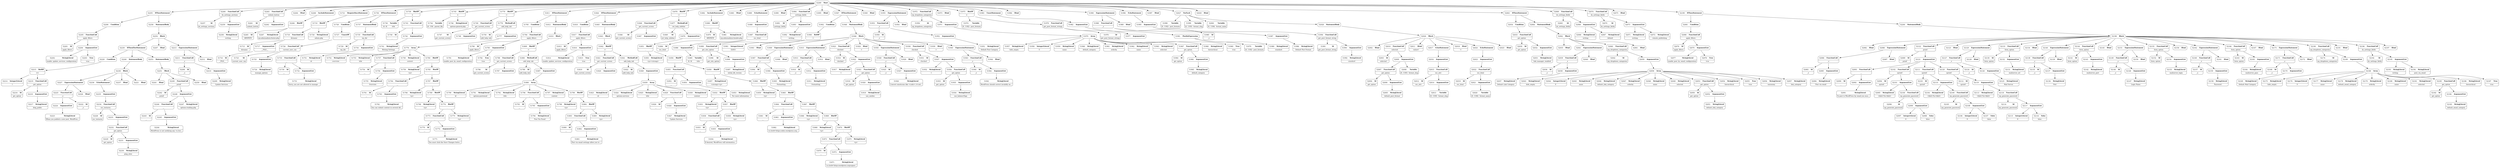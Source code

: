 digraph ast {
node [shape=none];
52224 [label=<<TABLE border='1' cellspacing='0' cellpadding='10' style='rounded' ><TR><TD border='0'>52224</TD><TD border='0'><B>ArgumentList</B></TD></TR></TABLE>>];
52224 -> 52223 [weight=2];
52225 [label=<<TABLE border='1' cellspacing='0' cellpadding='10' style='rounded' ><TR><TD border='0'>52225</TD><TD border='0'><B>FunctionCall</B></TD></TR><HR/><TR><TD border='0' cellpadding='5' colspan='2'>_e</TD></TR></TABLE>>];
52225 -> 52222 [weight=2];
52225 -> 52224 [weight=2];
52226 [label=<<TABLE border='1' cellspacing='0' cellpadding='10' style='rounded' ><TR><TD border='0'>52226</TD><TD border='0'><B>Html</B></TD></TR></TABLE>>];
52227 [label=<<TABLE border='1' cellspacing='0' cellpadding='10' style='rounded' ><TR><TD border='0'>52227</TD><TD border='0'><B>ExpressionStatement</B></TD></TR></TABLE>>];
52227 -> 52225 [weight=2];
52227 -> 52226 [weight=2];
52228 [label=<<TABLE border='1' cellspacing='0' cellpadding='10' style='rounded' ><TR><TD border='0'>52228</TD><TD border='0'><B>Id</B></TD></TR><HR/><TR><TD border='0' cellpadding='5' colspan='2'>esc_textarea</TD></TR></TABLE>>];
52229 [label=<<TABLE border='1' cellspacing='0' cellpadding='10' style='rounded' ><TR><TD border='0'>52229</TD><TD border='0'><B>Id</B></TD></TR><HR/><TR><TD border='0' cellpadding='5' colspan='2'>get_option</TD></TR></TABLE>>];
52230 [label=<<TABLE border='1' cellspacing='0' cellpadding='10' style='rounded' ><TR><TD border='0'>52230</TD><TD border='0'><B>StringLiteral</B></TD></TR><HR/><TR><TD border='0' cellpadding='5' colspan='2'>ping_sites</TD></TR></TABLE>>];
52231 [label=<<TABLE border='1' cellspacing='0' cellpadding='10' style='rounded' ><TR><TD border='0'>52231</TD><TD border='0'><B>ArgumentList</B></TD></TR></TABLE>>];
52231 -> 52230 [weight=2];
52232 [label=<<TABLE border='1' cellspacing='0' cellpadding='10' style='rounded' ><TR><TD border='0'>52232</TD><TD border='0'><B>FunctionCall</B></TD></TR><HR/><TR><TD border='0' cellpadding='5' colspan='2'>get_option</TD></TR></TABLE>>];
52232 -> 52229 [weight=2];
52232 -> 52231 [weight=2];
52233 [label=<<TABLE border='1' cellspacing='0' cellpadding='10' style='rounded' ><TR><TD border='0'>52233</TD><TD border='0'><B>ArgumentList</B></TD></TR></TABLE>>];
52233 -> 52232 [weight=2];
52234 [label=<<TABLE border='1' cellspacing='0' cellpadding='10' style='rounded' ><TR><TD border='0'>52234</TD><TD border='0'><B>FunctionCall</B></TD></TR><HR/><TR><TD border='0' cellpadding='5' colspan='2'>esc_textarea</TD></TR></TABLE>>];
52234 -> 52228 [weight=2];
52234 -> 52233 [weight=2];
52235 [label=<<TABLE border='1' cellspacing='0' cellpadding='10' style='rounded' ><TR><TD border='0'>52235</TD><TD border='0'><B>ArgumentList</B></TD></TR></TABLE>>];
52235 -> 52234 [weight=2];
52236 [label=<<TABLE border='1' cellspacing='0' cellpadding='10' style='rounded' ><TR><TD border='0'>52236</TD><TD border='0'><B>EchoStatement</B></TD></TR></TABLE>>];
52236 -> 52235 [weight=2];
52237 [label=<<TABLE border='1' cellspacing='0' cellpadding='10' style='rounded' ><TR><TD border='0'>52237</TD><TD border='0'><B>Html</B></TD></TR></TABLE>>];
52238 [label=<<TABLE border='1' cellspacing='0' cellpadding='10' style='rounded' ><TR><TD border='0'>52238</TD><TD border='0'><B>Block</B></TD></TR></TABLE>>];
52238 -> 52221 [weight=2];
52238 -> 52227 [weight=2];
52238 -> 52236 [weight=2];
52238 -> 52237 [weight=2];
52239 [label=<<TABLE border='1' cellspacing='0' cellpadding='10' style='rounded' ><TR><TD border='0'>52239</TD><TD border='0'><B>IfThenElseStatement</B></TD></TR></TABLE>>];
52239 -> 52220 [weight=2];
52239 -> 52240 [weight=2];
52239 -> 52253 [weight=2];
52240 [label=<<TABLE border='1' cellspacing='0' cellpadding='10' style='rounded' ><TR><TD border='0'>52240</TD><TD border='0'><B>StatementBody</B></TD></TR></TABLE>>];
52240 -> 52238 [weight=2];
52241 [label=<<TABLE border='1' cellspacing='0' cellpadding='10' style='rounded' ><TR><TD border='0'>52241</TD><TD border='0'><B>Html</B></TD></TR></TABLE>>];
52242 [label=<<TABLE border='1' cellspacing='0' cellpadding='10' style='rounded' ><TR><TD border='0'>52242</TD><TD border='0'><B>Id</B></TD></TR><HR/><TR><TD border='0' cellpadding='5' colspan='2'>printf</TD></TR></TABLE>>];
52243 [label=<<TABLE border='1' cellspacing='0' cellpadding='10' style='rounded' ><TR><TD border='0'>52243</TD><TD border='0'><B>Id</B></TD></TR><HR/><TR><TD border='0' cellpadding='5' colspan='2'>__</TD></TR></TABLE>>];
52244 [label=<<TABLE border='1' cellspacing='0' cellpadding='10' style='rounded' ><TR><TD border='0'>52244</TD><TD border='0'><B>StringLiteral</B></TD></TR><HR/><TR><TD border='0' cellpadding='5' colspan='2'>WordPress is not notifying any &lt;a hre...</TD></TR></TABLE>>];
52245 [label=<<TABLE border='1' cellspacing='0' cellpadding='10' style='rounded' ><TR><TD border='0'>52245</TD><TD border='0'><B>ArgumentList</B></TD></TR></TABLE>>];
52245 -> 52244 [weight=2];
52246 [label=<<TABLE border='1' cellspacing='0' cellpadding='10' style='rounded' ><TR><TD border='0'>52246</TD><TD border='0'><B>FunctionCall</B></TD></TR><HR/><TR><TD border='0' cellpadding='5' colspan='2'>__</TD></TR></TABLE>>];
52246 -> 52243 [weight=2];
52246 -> 52245 [weight=2];
52247 [label=<<TABLE border='1' cellspacing='0' cellpadding='10' style='rounded' ><TR><TD border='0'>52247</TD><TD border='0'><B>StringLiteral</B></TD></TR><HR/><TR><TD border='0' cellpadding='5' colspan='2'>options-reading.php</TD></TR></TABLE>>];
52248 [label=<<TABLE border='1' cellspacing='0' cellpadding='10' style='rounded' ><TR><TD border='0'>52248</TD><TD border='0'><B>ArgumentList</B></TD></TR></TABLE>>];
52248 -> 52246 [weight=2];
52248 -> 52247 [weight=2];
52249 [label=<<TABLE border='1' cellspacing='0' cellpadding='10' style='rounded' ><TR><TD border='0'>52249</TD><TD border='0'><B>FunctionCall</B></TD></TR><HR/><TR><TD border='0' cellpadding='5' colspan='2'>printf</TD></TR></TABLE>>];
52249 -> 52242 [weight=2];
52249 -> 52248 [weight=2];
52250 [label=<<TABLE border='1' cellspacing='0' cellpadding='10' style='rounded' ><TR><TD border='0'>52250</TD><TD border='0'><B>Html</B></TD></TR></TABLE>>];
52251 [label=<<TABLE border='1' cellspacing='0' cellpadding='10' style='rounded' ><TR><TD border='0'>52251</TD><TD border='0'><B>Block</B></TD></TR></TABLE>>];
52251 -> 52241 [weight=2];
52251 -> 52249 [weight=2];
52251 -> 52250 [weight=2];
52253 [label=<<TABLE border='1' cellspacing='0' cellpadding='10' style='rounded' ><TR><TD border='0'>52253</TD><TD border='0'><B>StatementBody</B></TD></TR></TABLE>>];
52253 -> 52251 [weight=2];
52254 [label=<<TABLE border='1' cellspacing='0' cellpadding='10' style='rounded' ><TR><TD border='0'>52254</TD><TD border='0'><B>Block</B></TD></TR></TABLE>>];
52254 -> 52207 [weight=2];
52254 -> 52213 [weight=2];
52254 -> 52239 [weight=2];
52255 [label=<<TABLE border='1' cellspacing='0' cellpadding='10' style='rounded' ><TR><TD border='0'>52255</TD><TD border='0'><B>IfThenStatement</B></TD></TR></TABLE>>];
52255 -> 52206 [weight=2];
52255 -> 52256 [weight=2];
52256 [label=<<TABLE border='1' cellspacing='0' cellpadding='10' style='rounded' ><TR><TD border='0'>52256</TD><TD border='0'><B>StatementBody</B></TD></TR></TABLE>>];
52256 -> 52254 [weight=2];
52257 [label=<<TABLE border='1' cellspacing='0' cellpadding='10' style='rounded' ><TR><TD border='0'>52257</TD><TD border='0'><B>Id</B></TD></TR><HR/><TR><TD border='0' cellpadding='5' colspan='2'>do_settings_sections</TD></TR></TABLE>>];
52258 [label=<<TABLE border='1' cellspacing='0' cellpadding='10' style='rounded' ><TR><TD border='0'>52258</TD><TD border='0'><B>StringLiteral</B></TD></TR><HR/><TR><TD border='0' cellpadding='5' colspan='2'>writing</TD></TR></TABLE>>];
52259 [label=<<TABLE border='1' cellspacing='0' cellpadding='10' style='rounded' ><TR><TD border='0'>52259</TD><TD border='0'><B>ArgumentList</B></TD></TR></TABLE>>];
52259 -> 52258 [weight=2];
52260 [label=<<TABLE border='1' cellspacing='0' cellpadding='10' style='rounded' ><TR><TD border='0'>52260</TD><TD border='0'><B>FunctionCall</B></TD></TR><HR/><TR><TD border='0' cellpadding='5' colspan='2'>do_settings_sections</TD></TR></TABLE>>];
52260 -> 52257 [weight=2];
52260 -> 52259 [weight=2];
52261 [label=<<TABLE border='1' cellspacing='0' cellpadding='10' style='rounded' ><TR><TD border='0'>52261</TD><TD border='0'><B>Id</B></TD></TR><HR/><TR><TD border='0' cellpadding='5' colspan='2'>submit_button</TD></TR></TABLE>>];
52262 [label=<<TABLE border='1' cellspacing='0' cellpadding='10' style='rounded' ><TR><TD border='0'>52262</TD><TD border='0'><B>ArgumentList</B></TD></TR></TABLE>>];
52263 [label=<<TABLE border='1' cellspacing='0' cellpadding='10' style='rounded' ><TR><TD border='0'>52263</TD><TD border='0'><B>FunctionCall</B></TD></TR><HR/><TR><TD border='0' cellpadding='5' colspan='2'>submit_button</TD></TR></TABLE>>];
52263 -> 52261 [weight=2];
52263 -> 52262 [weight=2];
52264 [label=<<TABLE border='1' cellspacing='0' cellpadding='10' style='rounded' ><TR><TD border='0'>52264</TD><TD border='0'><B>Html</B></TD></TR></TABLE>>];
52265 [label=<<TABLE border='1' cellspacing='0' cellpadding='10' style='rounded' ><TR><TD border='0'>52265</TD><TD border='0'><B>Id</B></TD></TR><HR/><TR><TD border='0' cellpadding='5' colspan='2'>ABSPATH</TD></TR></TABLE>>];
52266 [label=<<TABLE border='1' cellspacing='0' cellpadding='10' style='rounded' ><TR><TD border='0'>52266</TD><TD border='0'><B>BinOP</B></TD></TR><HR/><TR><TD border='0' cellpadding='5' colspan='2'>.</TD></TR></TABLE>>];
52266 -> 52265 [weight=2];
52266 -> 52267 [weight=2];
52267 [label=<<TABLE border='1' cellspacing='0' cellpadding='10' style='rounded' ><TR><TD border='0'>52267</TD><TD border='0'><B>StringLiteral</B></TD></TR><HR/><TR><TD border='0' cellpadding='5' colspan='2'>wp-adminadmin-footer.php</TD></TR></TABLE>>];
52268 [label=<<TABLE border='1' cellspacing='0' cellpadding='10' style='rounded' ><TR><TD border='0'>52268</TD><TD border='0'><B>IncludeStatement</B></TD></TR></TABLE>>];
52268 -> 52266 [weight=2];
52269 [label=<<TABLE border='1' cellspacing='0' cellpadding='10' style='rounded' ><TR><TD border='0'>52269</TD><TD border='0'><B>Start</B></TD></TR></TABLE>>];
52269 -> 51721 [weight=2];
52269 -> 51736 [weight=2];
52269 -> 51739 [weight=2];
52269 -> 51745 [weight=2];
52269 -> 51779 [weight=2];
52269 -> 51811 [weight=2];
52269 -> 51844 [weight=2];
52269 -> 51878 [weight=2];
52269 -> 51882 [weight=2];
52269 -> 51883 [weight=2];
52269 -> 51889 [weight=2];
52269 -> 51890 [weight=2];
52269 -> 51894 [weight=2];
52269 -> 51895 [weight=2];
52269 -> 51947 [weight=2];
52269 -> 51949 [weight=2];
52269 -> 51955 [weight=2];
52269 -> 51972 [weight=2];
52269 -> 51973 [weight=2];
52269 -> 51975 [weight=2];
52269 -> 51983 [weight=2];
52269 -> 51984 [weight=2];
52269 -> 51990 [weight=2];
52269 -> 51996 [weight=2];
52269 -> 51997 [weight=2];
52269 -> 52027 [weight=2];
52269 -> 52029 [weight=2];
52269 -> 52063 [weight=2];
52269 -> 52069 [weight=2];
52269 -> 52074 [weight=2];
52269 -> 52075 [weight=2];
52269 -> 52199 [weight=2];
52269 -> 52255 [weight=2];
52269 -> 52260 [weight=2];
52269 -> 52263 [weight=2];
52269 -> 52264 [weight=2];
52269 -> 52268 [weight=2];
51715 [label=<<TABLE border='1' cellspacing='0' cellpadding='10' style='rounded' ><TR><TD border='0'>51715</TD><TD border='0'><B>Id</B></TD></TR><HR/><TR><TD border='0' cellpadding='5' colspan='2'>dirname</TD></TR></TABLE>>];
51716 [label=<<TABLE border='1' cellspacing='0' cellpadding='10' style='rounded' ><TR><TD border='0'>51716</TD><TD border='0'><B>Id</B></TD></TR><HR/><TR><TD border='0' cellpadding='5' colspan='2'>__FILE__</TD></TR></TABLE>>];
51717 [label=<<TABLE border='1' cellspacing='0' cellpadding='10' style='rounded' ><TR><TD border='0'>51717</TD><TD border='0'><B>ArgumentList</B></TD></TR><HR/><TR><TD border='0' cellpadding='5' colspan='2'>__FILE__</TD></TR></TABLE>>];
51717 -> 51716 [weight=2];
51718 [label=<<TABLE border='1' cellspacing='0' cellpadding='10' style='rounded' ><TR><TD border='0'>51718</TD><TD border='0'><B>FunctionCall</B></TD></TR><HR/><TR><TD border='0' cellpadding='5' colspan='2'>dirname</TD></TR></TABLE>>];
51718 -> 51715 [weight=2];
51718 -> 51717 [weight=2];
51719 [label=<<TABLE border='1' cellspacing='0' cellpadding='10' style='rounded' ><TR><TD border='0'>51719</TD><TD border='0'><B>BinOP</B></TD></TR><HR/><TR><TD border='0' cellpadding='5' colspan='2'>.</TD></TR></TABLE>>];
51719 -> 51718 [weight=2];
51719 -> 51720 [weight=2];
51720 [label=<<TABLE border='1' cellspacing='0' cellpadding='10' style='rounded' ><TR><TD border='0'>51720</TD><TD border='0'><B>StringLiteral</B></TD></TR><HR/><TR><TD border='0' cellpadding='5' colspan='2'>admin.php</TD></TR></TABLE>>];
51721 [label=<<TABLE border='1' cellspacing='0' cellpadding='10' style='rounded' ><TR><TD border='0'>51721</TD><TD border='0'><B>RequireOnceStatement</B></TD></TR></TABLE>>];
51721 -> 51719 [weight=2];
51723 [label=<<TABLE border='1' cellspacing='0' cellpadding='10' style='rounded' ><TR><TD border='0'>51723</TD><TD border='0'><B>Id</B></TD></TR><HR/><TR><TD border='0' cellpadding='5' colspan='2'>current_user_can</TD></TR></TABLE>>];
51724 [label=<<TABLE border='1' cellspacing='0' cellpadding='10' style='rounded' ><TR><TD border='0'>51724</TD><TD border='0'><B>StringLiteral</B></TD></TR><HR/><TR><TD border='0' cellpadding='5' colspan='2'>manage_options</TD></TR></TABLE>>];
51725 [label=<<TABLE border='1' cellspacing='0' cellpadding='10' style='rounded' ><TR><TD border='0'>51725</TD><TD border='0'><B>ArgumentList</B></TD></TR></TABLE>>];
51725 -> 51724 [weight=2];
51726 [label=<<TABLE border='1' cellspacing='0' cellpadding='10' style='rounded' ><TR><TD border='0'>51726</TD><TD border='0'><B>FunctionCall</B></TD></TR><HR/><TR><TD border='0' cellpadding='5' colspan='2'>current_user_can</TD></TR></TABLE>>];
51726 -> 51723 [weight=2];
51726 -> 51725 [weight=2];
51727 [label=<<TABLE border='1' cellspacing='0' cellpadding='10' style='rounded' ><TR><TD border='0'>51727</TD><TD border='0'><B>UnaryOP</B></TD></TR><HR/><TR><TD border='0' cellpadding='5' colspan='2'>!</TD></TR></TABLE>>];
51727 -> 51726 [weight=2];
51728 [label=<<TABLE border='1' cellspacing='0' cellpadding='10' style='rounded' ><TR><TD border='0'>51728</TD><TD border='0'><B>Condition</B></TD></TR></TABLE>>];
51728 -> 51727 [weight=2];
51729 [label=<<TABLE border='1' cellspacing='0' cellpadding='10' style='rounded' ><TR><TD border='0'>51729</TD><TD border='0'><B>Id</B></TD></TR><HR/><TR><TD border='0' cellpadding='5' colspan='2'>wp_die</TD></TR></TABLE>>];
51730 [label=<<TABLE border='1' cellspacing='0' cellpadding='10' style='rounded' ><TR><TD border='0'>51730</TD><TD border='0'><B>Id</B></TD></TR><HR/><TR><TD border='0' cellpadding='5' colspan='2'>__</TD></TR></TABLE>>];
51731 [label=<<TABLE border='1' cellspacing='0' cellpadding='10' style='rounded' ><TR><TD border='0'>51731</TD><TD border='0'><B>StringLiteral</B></TD></TR><HR/><TR><TD border='0' cellpadding='5' colspan='2'>Sorry, you are not allowed to manage ...</TD></TR></TABLE>>];
51732 [label=<<TABLE border='1' cellspacing='0' cellpadding='10' style='rounded' ><TR><TD border='0'>51732</TD><TD border='0'><B>ArgumentList</B></TD></TR></TABLE>>];
51732 -> 51731 [weight=2];
51733 [label=<<TABLE border='1' cellspacing='0' cellpadding='10' style='rounded' ><TR><TD border='0'>51733</TD><TD border='0'><B>FunctionCall</B></TD></TR><HR/><TR><TD border='0' cellpadding='5' colspan='2'>__</TD></TR></TABLE>>];
51733 -> 51730 [weight=2];
51733 -> 51732 [weight=2];
51734 [label=<<TABLE border='1' cellspacing='0' cellpadding='10' style='rounded' ><TR><TD border='0'>51734</TD><TD border='0'><B>ArgumentList</B></TD></TR></TABLE>>];
51734 -> 51733 [weight=2];
51735 [label=<<TABLE border='1' cellspacing='0' cellpadding='10' style='rounded' ><TR><TD border='0'>51735</TD><TD border='0'><B>FunctionCall</B></TD></TR><HR/><TR><TD border='0' cellpadding='5' colspan='2'>wp_die</TD></TR></TABLE>>];
51735 -> 51729 [weight=2];
51735 -> 51734 [weight=2];
51736 [label=<<TABLE border='1' cellspacing='0' cellpadding='10' style='rounded' ><TR><TD border='0'>51736</TD><TD border='0'><B>IfThenStatement</B></TD></TR></TABLE>>];
51736 -> 51728 [weight=2];
51736 -> 51737 [weight=2];
51737 [label=<<TABLE border='1' cellspacing='0' cellpadding='10' style='rounded' ><TR><TD border='0'>51737</TD><TD border='0'><B>StatementBody</B></TD></TR></TABLE>>];
51737 -> 51735 [weight=2];
51738 [label=<<TABLE border='1' cellspacing='0' cellpadding='10' style='rounded' ><TR><TD border='0'>51738</TD><TD border='0'><B>Variable</B></TD></TR><HR/><TR><TD border='0' cellpadding='5'>(0, 8)</TD><TD border='0' cellpadding='5'>title</TD></TR></TABLE>>];
51739 [label=<<TABLE border='1' cellspacing='0' cellpadding='10' style='rounded' ><TR><TD border='0'>51739</TD><TD border='0'><B>BinOP</B></TD></TR><HR/><TR><TD border='0' cellpadding='5' colspan='2'>=</TD></TR></TABLE>>];
51739 -> 51738 [weight=2];
51739 -> 51743 [weight=2];
51740 [label=<<TABLE border='1' cellspacing='0' cellpadding='10' style='rounded' ><TR><TD border='0'>51740</TD><TD border='0'><B>Id</B></TD></TR><HR/><TR><TD border='0' cellpadding='5' colspan='2'>__</TD></TR></TABLE>>];
51741 [label=<<TABLE border='1' cellspacing='0' cellpadding='10' style='rounded' ><TR><TD border='0'>51741</TD><TD border='0'><B>StringLiteral</B></TD></TR><HR/><TR><TD border='0' cellpadding='5' colspan='2'>Writing Settings</TD></TR></TABLE>>];
51742 [label=<<TABLE border='1' cellspacing='0' cellpadding='10' style='rounded' ><TR><TD border='0'>51742</TD><TD border='0'><B>ArgumentList</B></TD></TR></TABLE>>];
51742 -> 51741 [weight=2];
51743 [label=<<TABLE border='1' cellspacing='0' cellpadding='10' style='rounded' ><TR><TD border='0'>51743</TD><TD border='0'><B>FunctionCall</B></TD></TR><HR/><TR><TD border='0' cellpadding='5' colspan='2'>__</TD></TR></TABLE>>];
51743 -> 51740 [weight=2];
51743 -> 51742 [weight=2];
51744 [label=<<TABLE border='1' cellspacing='0' cellpadding='10' style='rounded' ><TR><TD border='0'>51744</TD><TD border='0'><B>Variable</B></TD></TR><HR/><TR><TD border='0' cellpadding='5'>(0, 134)</TD><TD border='0' cellpadding='5'>parent_file</TD></TR></TABLE>>];
51745 [label=<<TABLE border='1' cellspacing='0' cellpadding='10' style='rounded' ><TR><TD border='0'>51745</TD><TD border='0'><B>BinOP</B></TD></TR><HR/><TR><TD border='0' cellpadding='5' colspan='2'>=</TD></TR></TABLE>>];
51745 -> 51744 [weight=2];
51745 -> 51746 [weight=2];
51746 [label=<<TABLE border='1' cellspacing='0' cellpadding='10' style='rounded' ><TR><TD border='0'>51746</TD><TD border='0'><B>StringLiteral</B></TD></TR><HR/><TR><TD border='0' cellpadding='5' colspan='2'>options-general.php</TD></TR></TABLE>>];
51747 [label=<<TABLE border='1' cellspacing='0' cellpadding='10' style='rounded' ><TR><TD border='0'>51747</TD><TD border='0'><B>Id</B></TD></TR><HR/><TR><TD border='0' cellpadding='5' colspan='2'>get_current_screen</TD></TR></TABLE>>];
51748 [label=<<TABLE border='1' cellspacing='0' cellpadding='10' style='rounded' ><TR><TD border='0'>51748</TD><TD border='0'><B>ArgumentList</B></TD></TR></TABLE>>];
51749 [label=<<TABLE border='1' cellspacing='0' cellpadding='10' style='rounded' ><TR><TD border='0'>51749</TD><TD border='0'><B>FunctionCall</B></TD></TR><HR/><TR><TD border='0' cellpadding='5' colspan='2'>get_current_screen</TD></TR></TABLE>>];
51749 -> 51747 [weight=2];
51749 -> 51748 [weight=2];
51750 [label=<<TABLE border='1' cellspacing='0' cellpadding='10' style='rounded' ><TR><TD border='0'>51750</TD><TD border='0'><B>Id</B></TD></TR><HR/><TR><TD border='0' cellpadding='5' colspan='2'>add_help_tab</TD></TR></TABLE>>];
51751 [label=<<TABLE border='1' cellspacing='0' cellpadding='10' style='rounded' ><TR><TD border='0'>51751</TD><TD border='0'><B>StringLiteral</B></TD></TR><HR/><TR><TD border='0' cellpadding='5' colspan='2'>id</TD></TR></TABLE>>];
51752 [label=<<TABLE border='1' cellspacing='0' cellpadding='10' style='rounded' ><TR><TD border='0'>51752</TD><TD border='0'><B>StringLiteral</B></TD></TR><HR/><TR><TD border='0' cellpadding='5' colspan='2'>overview</TD></TR></TABLE>>];
51753 [label=<<TABLE border='1' cellspacing='0' cellpadding='10' style='rounded' ><TR><TD border='0'>51753</TD><TD border='0'><B>StringLiteral</B></TD></TR><HR/><TR><TD border='0' cellpadding='5' colspan='2'>title</TD></TR></TABLE>>];
51754 [label=<<TABLE border='1' cellspacing='0' cellpadding='10' style='rounded' ><TR><TD border='0'>51754</TD><TD border='0'><B>Id</B></TD></TR><HR/><TR><TD border='0' cellpadding='5' colspan='2'>__</TD></TR></TABLE>>];
51755 [label=<<TABLE border='1' cellspacing='0' cellpadding='10' style='rounded' ><TR><TD border='0'>51755</TD><TD border='0'><B>StringLiteral</B></TD></TR><HR/><TR><TD border='0' cellpadding='5' colspan='2'>Overview</TD></TR></TABLE>>];
51756 [label=<<TABLE border='1' cellspacing='0' cellpadding='10' style='rounded' ><TR><TD border='0'>51756</TD><TD border='0'><B>ArgumentList</B></TD></TR></TABLE>>];
51756 -> 51755 [weight=2];
51757 [label=<<TABLE border='1' cellspacing='0' cellpadding='10' style='rounded' ><TR><TD border='0'>51757</TD><TD border='0'><B>FunctionCall</B></TD></TR><HR/><TR><TD border='0' cellpadding='5' colspan='2'>__</TD></TR></TABLE>>];
51757 -> 51754 [weight=2];
51757 -> 51756 [weight=2];
51758 [label=<<TABLE border='1' cellspacing='0' cellpadding='10' style='rounded' ><TR><TD border='0'>51758</TD><TD border='0'><B>StringLiteral</B></TD></TR><HR/><TR><TD border='0' cellpadding='5' colspan='2'>content</TD></TR></TABLE>>];
51759 [label=<<TABLE border='1' cellspacing='0' cellpadding='10' style='rounded' ><TR><TD border='0'>51759</TD><TD border='0'><B>StringLiteral</B></TD></TR><HR/><TR><TD border='0' cellpadding='5' colspan='2'>&lt;p&gt;</TD></TR></TABLE>>];
51760 [label=<<TABLE border='1' cellspacing='0' cellpadding='10' style='rounded' ><TR><TD border='0'>51760</TD><TD border='0'><B>BinOP</B></TD></TR><HR/><TR><TD border='0' cellpadding='5' colspan='2'>.</TD></TR></TABLE>>];
51760 -> 51759 [weight=2];
51760 -> 51765 [weight=2];
51761 [label=<<TABLE border='1' cellspacing='0' cellpadding='10' style='rounded' ><TR><TD border='0'>51761</TD><TD border='0'><B>Id</B></TD></TR><HR/><TR><TD border='0' cellpadding='5' colspan='2'>__</TD></TR></TABLE>>];
51762 [label=<<TABLE border='1' cellspacing='0' cellpadding='10' style='rounded' ><TR><TD border='0'>51762</TD><TD border='0'><B>StringLiteral</B></TD></TR><HR/><TR><TD border='0' cellpadding='5' colspan='2'>You can submit content in several dif...</TD></TR></TABLE>>];
51763 [label=<<TABLE border='1' cellspacing='0' cellpadding='10' style='rounded' ><TR><TD border='0'>51763</TD><TD border='0'><B>ArgumentList</B></TD></TR></TABLE>>];
51763 -> 51762 [weight=2];
51764 [label=<<TABLE border='1' cellspacing='0' cellpadding='10' style='rounded' ><TR><TD border='0'>51764</TD><TD border='0'><B>FunctionCall</B></TD></TR><HR/><TR><TD border='0' cellpadding='5' colspan='2'>__</TD></TR></TABLE>>];
51764 -> 51761 [weight=2];
51764 -> 51763 [weight=2];
51765 [label=<<TABLE border='1' cellspacing='0' cellpadding='10' style='rounded' ><TR><TD border='0'>51765</TD><TD border='0'><B>BinOP</B></TD></TR><HR/><TR><TD border='0' cellpadding='5' colspan='2'>.</TD></TR></TABLE>>];
51765 -> 51764 [weight=2];
51765 -> 51767 [weight=2];
51766 [label=<<TABLE border='1' cellspacing='0' cellpadding='10' style='rounded' ><TR><TD border='0'>51766</TD><TD border='0'><B>StringLiteral</B></TD></TR><HR/><TR><TD border='0' cellpadding='5' colspan='2'>&lt;p&gt;</TD></TR></TABLE>>];
51767 [label=<<TABLE border='1' cellspacing='0' cellpadding='10' style='rounded' ><TR><TD border='0'>51767</TD><TD border='0'><B>BinOP</B></TD></TR><HR/><TR><TD border='0' cellpadding='5' colspan='2'>.</TD></TR></TABLE>>];
51767 -> 51766 [weight=2];
51767 -> 51769 [weight=2];
51768 [label=<<TABLE border='1' cellspacing='0' cellpadding='10' style='rounded' ><TR><TD border='0'>51768</TD><TD border='0'><B>StringLiteral</B></TD></TR><HR/><TR><TD border='0' cellpadding='5' colspan='2'>&lt;p&gt;</TD></TR></TABLE>>];
51769 [label=<<TABLE border='1' cellspacing='0' cellpadding='10' style='rounded' ><TR><TD border='0'>51769</TD><TD border='0'><B>BinOP</B></TD></TR><HR/><TR><TD border='0' cellpadding='5' colspan='2'>.</TD></TR></TABLE>>];
51769 -> 51768 [weight=2];
51769 -> 51774 [weight=2];
51770 [label=<<TABLE border='1' cellspacing='0' cellpadding='10' style='rounded' ><TR><TD border='0'>51770</TD><TD border='0'><B>Id</B></TD></TR><HR/><TR><TD border='0' cellpadding='5' colspan='2'>__</TD></TR></TABLE>>];
51771 [label=<<TABLE border='1' cellspacing='0' cellpadding='10' style='rounded' ><TR><TD border='0'>51771</TD><TD border='0'><B>StringLiteral</B></TD></TR><HR/><TR><TD border='0' cellpadding='5' colspan='2'>You must click the Save Changes butto...</TD></TR></TABLE>>];
51772 [label=<<TABLE border='1' cellspacing='0' cellpadding='10' style='rounded' ><TR><TD border='0'>51772</TD><TD border='0'><B>ArgumentList</B></TD></TR></TABLE>>];
51772 -> 51771 [weight=2];
51773 [label=<<TABLE border='1' cellspacing='0' cellpadding='10' style='rounded' ><TR><TD border='0'>51773</TD><TD border='0'><B>FunctionCall</B></TD></TR><HR/><TR><TD border='0' cellpadding='5' colspan='2'>__</TD></TR></TABLE>>];
51773 -> 51770 [weight=2];
51773 -> 51772 [weight=2];
51774 [label=<<TABLE border='1' cellspacing='0' cellpadding='10' style='rounded' ><TR><TD border='0'>51774</TD><TD border='0'><B>BinOP</B></TD></TR><HR/><TR><TD border='0' cellpadding='5' colspan='2'>.</TD></TR></TABLE>>];
51774 -> 51773 [weight=2];
51774 -> 51775 [weight=2];
51775 [label=<<TABLE border='1' cellspacing='0' cellpadding='10' style='rounded' ><TR><TD border='0'>51775</TD><TD border='0'><B>StringLiteral</B></TD></TR><HR/><TR><TD border='0' cellpadding='5' colspan='2'>&lt;p&gt;</TD></TR></TABLE>>];
51776 [label=<<TABLE border='1' cellspacing='0' cellpadding='10' style='rounded' ><TR><TD border='0'>51776</TD><TD border='0'><B>Array</B></TD></TR></TABLE>>];
51776 -> 51751 [weight=2];
51776 -> 51752 [weight=2];
51776 -> 51753 [weight=2];
51776 -> 51757 [weight=2];
51776 -> 51758 [weight=2];
51776 -> 51760 [weight=2];
51777 [label=<<TABLE border='1' cellspacing='0' cellpadding='10' style='rounded' ><TR><TD border='0'>51777</TD><TD border='0'><B>ArgumentList</B></TD></TR></TABLE>>];
51777 -> 51776 [weight=2];
51778 [label=<<TABLE border='1' cellspacing='0' cellpadding='10' style='rounded' ><TR><TD border='0'>51778</TD><TD border='0'><B>MethodCall</B></TD></TR><HR/><TR><TD border='0' cellpadding='5' colspan='2'>add_help_tab</TD></TR></TABLE>>];
51778 -> 51750 [weight=2];
51778 -> 51777 [weight=2];
51779 [label=<<TABLE border='1' cellspacing='0' cellpadding='10' style='rounded' ><TR><TD border='0'>51779</TD><TD border='0'><B>BinOP</B></TD></TR><HR/><TR><TD border='0' cellpadding='5' colspan='2'>-&gt;</TD></TR></TABLE>>];
51779 -> 51749 [weight=2];
51779 -> 51778 [weight=2];
51780 [label=<<TABLE border='1' cellspacing='0' cellpadding='10' style='rounded' ><TR><TD border='0'>51780</TD><TD border='0'><B>Id</B></TD></TR><HR/><TR><TD border='0' cellpadding='5' colspan='2'>apply_filters</TD></TR></TABLE>>];
51781 [label=<<TABLE border='1' cellspacing='0' cellpadding='10' style='rounded' ><TR><TD border='0'>51781</TD><TD border='0'><B>StringLiteral</B></TD></TR><HR/><TR><TD border='0' cellpadding='5' colspan='2'>enable_post_by_email_configuration</TD></TR></TABLE>>];
51782 [label=<<TABLE border='1' cellspacing='0' cellpadding='10' style='rounded' ><TR><TD border='0'>51782</TD><TD border='0'><B>True</B></TD></TR><HR/><TR><TD border='0' cellpadding='5' colspan='2'>true</TD></TR></TABLE>>];
51783 [label=<<TABLE border='1' cellspacing='0' cellpadding='10' style='rounded' ><TR><TD border='0'>51783</TD><TD border='0'><B>ArgumentList</B></TD></TR></TABLE>>];
51783 -> 51781 [weight=2];
51783 -> 51782 [weight=2];
51784 [label=<<TABLE border='1' cellspacing='0' cellpadding='10' style='rounded' ><TR><TD border='0'>51784</TD><TD border='0'><B>FunctionCall</B></TD></TR><HR/><TR><TD border='0' cellpadding='5' colspan='2'>apply_filters</TD></TR></TABLE>>];
51784 -> 51780 [weight=2];
51784 -> 51783 [weight=2];
51785 [label=<<TABLE border='1' cellspacing='0' cellpadding='10' style='rounded' ><TR><TD border='0'>51785</TD><TD border='0'><B>Condition</B></TD></TR></TABLE>>];
51785 -> 51784 [weight=2];
51786 [label=<<TABLE border='1' cellspacing='0' cellpadding='10' style='rounded' ><TR><TD border='0'>51786</TD><TD border='0'><B>Id</B></TD></TR><HR/><TR><TD border='0' cellpadding='5' colspan='2'>get_current_screen</TD></TR></TABLE>>];
51787 [label=<<TABLE border='1' cellspacing='0' cellpadding='10' style='rounded' ><TR><TD border='0'>51787</TD><TD border='0'><B>ArgumentList</B></TD></TR></TABLE>>];
51788 [label=<<TABLE border='1' cellspacing='0' cellpadding='10' style='rounded' ><TR><TD border='0'>51788</TD><TD border='0'><B>FunctionCall</B></TD></TR><HR/><TR><TD border='0' cellpadding='5' colspan='2'>get_current_screen</TD></TR></TABLE>>];
51788 -> 51786 [weight=2];
51788 -> 51787 [weight=2];
51789 [label=<<TABLE border='1' cellspacing='0' cellpadding='10' style='rounded' ><TR><TD border='0'>51789</TD><TD border='0'><B>Id</B></TD></TR><HR/><TR><TD border='0' cellpadding='5' colspan='2'>add_help_tab</TD></TR></TABLE>>];
51790 [label=<<TABLE border='1' cellspacing='0' cellpadding='10' style='rounded' ><TR><TD border='0'>51790</TD><TD border='0'><B>StringLiteral</B></TD></TR><HR/><TR><TD border='0' cellpadding='5' colspan='2'>id</TD></TR></TABLE>>];
51791 [label=<<TABLE border='1' cellspacing='0' cellpadding='10' style='rounded' ><TR><TD border='0'>51791</TD><TD border='0'><B>StringLiteral</B></TD></TR><HR/><TR><TD border='0' cellpadding='5' colspan='2'>options-postemail</TD></TR></TABLE>>];
51792 [label=<<TABLE border='1' cellspacing='0' cellpadding='10' style='rounded' ><TR><TD border='0'>51792</TD><TD border='0'><B>StringLiteral</B></TD></TR><HR/><TR><TD border='0' cellpadding='5' colspan='2'>title</TD></TR></TABLE>>];
51793 [label=<<TABLE border='1' cellspacing='0' cellpadding='10' style='rounded' ><TR><TD border='0'>51793</TD><TD border='0'><B>Id</B></TD></TR><HR/><TR><TD border='0' cellpadding='5' colspan='2'>__</TD></TR></TABLE>>];
51794 [label=<<TABLE border='1' cellspacing='0' cellpadding='10' style='rounded' ><TR><TD border='0'>51794</TD><TD border='0'><B>StringLiteral</B></TD></TR><HR/><TR><TD border='0' cellpadding='5' colspan='2'>Post Via Email</TD></TR></TABLE>>];
51795 [label=<<TABLE border='1' cellspacing='0' cellpadding='10' style='rounded' ><TR><TD border='0'>51795</TD><TD border='0'><B>ArgumentList</B></TD></TR></TABLE>>];
51795 -> 51794 [weight=2];
51796 [label=<<TABLE border='1' cellspacing='0' cellpadding='10' style='rounded' ><TR><TD border='0'>51796</TD><TD border='0'><B>FunctionCall</B></TD></TR><HR/><TR><TD border='0' cellpadding='5' colspan='2'>__</TD></TR></TABLE>>];
51796 -> 51793 [weight=2];
51796 -> 51795 [weight=2];
51797 [label=<<TABLE border='1' cellspacing='0' cellpadding='10' style='rounded' ><TR><TD border='0'>51797</TD><TD border='0'><B>StringLiteral</B></TD></TR><HR/><TR><TD border='0' cellpadding='5' colspan='2'>content</TD></TR></TABLE>>];
51798 [label=<<TABLE border='1' cellspacing='0' cellpadding='10' style='rounded' ><TR><TD border='0'>51798</TD><TD border='0'><B>StringLiteral</B></TD></TR><HR/><TR><TD border='0' cellpadding='5' colspan='2'>&lt;p&gt;</TD></TR></TABLE>>];
51799 [label=<<TABLE border='1' cellspacing='0' cellpadding='10' style='rounded' ><TR><TD border='0'>51799</TD><TD border='0'><B>BinOP</B></TD></TR><HR/><TR><TD border='0' cellpadding='5' colspan='2'>.</TD></TR></TABLE>>];
51799 -> 51798 [weight=2];
51799 -> 51804 [weight=2];
51800 [label=<<TABLE border='1' cellspacing='0' cellpadding='10' style='rounded' ><TR><TD border='0'>51800</TD><TD border='0'><B>Id</B></TD></TR><HR/><TR><TD border='0' cellpadding='5' colspan='2'>__</TD></TR></TABLE>>];
51801 [label=<<TABLE border='1' cellspacing='0' cellpadding='10' style='rounded' ><TR><TD border='0'>51801</TD><TD border='0'><B>StringLiteral</B></TD></TR><HR/><TR><TD border='0' cellpadding='5' colspan='2'>Post via email settings allow you to ...</TD></TR></TABLE>>];
51802 [label=<<TABLE border='1' cellspacing='0' cellpadding='10' style='rounded' ><TR><TD border='0'>51802</TD><TD border='0'><B>ArgumentList</B></TD></TR></TABLE>>];
51802 -> 51801 [weight=2];
51803 [label=<<TABLE border='1' cellspacing='0' cellpadding='10' style='rounded' ><TR><TD border='0'>51803</TD><TD border='0'><B>FunctionCall</B></TD></TR><HR/><TR><TD border='0' cellpadding='5' colspan='2'>__</TD></TR></TABLE>>];
51803 -> 51800 [weight=2];
51803 -> 51802 [weight=2];
51804 [label=<<TABLE border='1' cellspacing='0' cellpadding='10' style='rounded' ><TR><TD border='0'>51804</TD><TD border='0'><B>BinOP</B></TD></TR><HR/><TR><TD border='0' cellpadding='5' colspan='2'>.</TD></TR></TABLE>>];
51804 -> 51803 [weight=2];
51804 -> 51805 [weight=2];
51805 [label=<<TABLE border='1' cellspacing='0' cellpadding='10' style='rounded' ><TR><TD border='0'>51805</TD><TD border='0'><B>StringLiteral</B></TD></TR><HR/><TR><TD border='0' cellpadding='5' colspan='2'>&lt;p&gt;</TD></TR></TABLE>>];
51806 [label=<<TABLE border='1' cellspacing='0' cellpadding='10' style='rounded' ><TR><TD border='0'>51806</TD><TD border='0'><B>Array</B></TD></TR></TABLE>>];
51806 -> 51790 [weight=2];
51806 -> 51791 [weight=2];
51806 -> 51792 [weight=2];
51806 -> 51796 [weight=2];
51806 -> 51797 [weight=2];
51806 -> 51799 [weight=2];
51807 [label=<<TABLE border='1' cellspacing='0' cellpadding='10' style='rounded' ><TR><TD border='0'>51807</TD><TD border='0'><B>ArgumentList</B></TD></TR></TABLE>>];
51807 -> 51806 [weight=2];
51808 [label=<<TABLE border='1' cellspacing='0' cellpadding='10' style='rounded' ><TR><TD border='0'>51808</TD><TD border='0'><B>MethodCall</B></TD></TR><HR/><TR><TD border='0' cellpadding='5' colspan='2'>add_help_tab</TD></TR></TABLE>>];
51808 -> 51789 [weight=2];
51808 -> 51807 [weight=2];
51809 [label=<<TABLE border='1' cellspacing='0' cellpadding='10' style='rounded' ><TR><TD border='0'>51809</TD><TD border='0'><B>BinOP</B></TD></TR><HR/><TR><TD border='0' cellpadding='5' colspan='2'>-&gt;</TD></TR></TABLE>>];
51809 -> 51788 [weight=2];
51809 -> 51808 [weight=2];
51810 [label=<<TABLE border='1' cellspacing='0' cellpadding='10' style='rounded' ><TR><TD border='0'>51810</TD><TD border='0'><B>Block</B></TD></TR></TABLE>>];
51810 -> 51809 [weight=2];
51811 [label=<<TABLE border='1' cellspacing='0' cellpadding='10' style='rounded' ><TR><TD border='0'>51811</TD><TD border='0'><B>IfThenStatement</B></TD></TR></TABLE>>];
51811 -> 51785 [weight=2];
51811 -> 51812 [weight=2];
51812 [label=<<TABLE border='1' cellspacing='0' cellpadding='10' style='rounded' ><TR><TD border='0'>51812</TD><TD border='0'><B>StatementBody</B></TD></TR></TABLE>>];
51812 -> 51810 [weight=2];
51813 [label=<<TABLE border='1' cellspacing='0' cellpadding='10' style='rounded' ><TR><TD border='0'>51813</TD><TD border='0'><B>Id</B></TD></TR><HR/><TR><TD border='0' cellpadding='5' colspan='2'>apply_filters</TD></TR></TABLE>>];
51814 [label=<<TABLE border='1' cellspacing='0' cellpadding='10' style='rounded' ><TR><TD border='0'>51814</TD><TD border='0'><B>StringLiteral</B></TD></TR><HR/><TR><TD border='0' cellpadding='5' colspan='2'>enable_update_services_configuration</TD></TR></TABLE>>];
51815 [label=<<TABLE border='1' cellspacing='0' cellpadding='10' style='rounded' ><TR><TD border='0'>51815</TD><TD border='0'><B>True</B></TD></TR><HR/><TR><TD border='0' cellpadding='5' colspan='2'>true</TD></TR></TABLE>>];
51816 [label=<<TABLE border='1' cellspacing='0' cellpadding='10' style='rounded' ><TR><TD border='0'>51816</TD><TD border='0'><B>ArgumentList</B></TD></TR></TABLE>>];
51816 -> 51814 [weight=2];
51816 -> 51815 [weight=2];
51817 [label=<<TABLE border='1' cellspacing='0' cellpadding='10' style='rounded' ><TR><TD border='0'>51817</TD><TD border='0'><B>FunctionCall</B></TD></TR><HR/><TR><TD border='0' cellpadding='5' colspan='2'>apply_filters</TD></TR></TABLE>>];
51817 -> 51813 [weight=2];
51817 -> 51816 [weight=2];
51818 [label=<<TABLE border='1' cellspacing='0' cellpadding='10' style='rounded' ><TR><TD border='0'>51818</TD><TD border='0'><B>Condition</B></TD></TR></TABLE>>];
51818 -> 51817 [weight=2];
51819 [label=<<TABLE border='1' cellspacing='0' cellpadding='10' style='rounded' ><TR><TD border='0'>51819</TD><TD border='0'><B>Id</B></TD></TR><HR/><TR><TD border='0' cellpadding='5' colspan='2'>get_current_screen</TD></TR></TABLE>>];
51820 [label=<<TABLE border='1' cellspacing='0' cellpadding='10' style='rounded' ><TR><TD border='0'>51820</TD><TD border='0'><B>ArgumentList</B></TD></TR></TABLE>>];
51821 [label=<<TABLE border='1' cellspacing='0' cellpadding='10' style='rounded' ><TR><TD border='0'>51821</TD><TD border='0'><B>FunctionCall</B></TD></TR><HR/><TR><TD border='0' cellpadding='5' colspan='2'>get_current_screen</TD></TR></TABLE>>];
51821 -> 51819 [weight=2];
51821 -> 51820 [weight=2];
51822 [label=<<TABLE border='1' cellspacing='0' cellpadding='10' style='rounded' ><TR><TD border='0'>51822</TD><TD border='0'><B>Id</B></TD></TR><HR/><TR><TD border='0' cellpadding='5' colspan='2'>add_help_tab</TD></TR></TABLE>>];
51823 [label=<<TABLE border='1' cellspacing='0' cellpadding='10' style='rounded' ><TR><TD border='0'>51823</TD><TD border='0'><B>StringLiteral</B></TD></TR><HR/><TR><TD border='0' cellpadding='5' colspan='2'>id</TD></TR></TABLE>>];
51824 [label=<<TABLE border='1' cellspacing='0' cellpadding='10' style='rounded' ><TR><TD border='0'>51824</TD><TD border='0'><B>StringLiteral</B></TD></TR><HR/><TR><TD border='0' cellpadding='5' colspan='2'>options-services</TD></TR></TABLE>>];
51825 [label=<<TABLE border='1' cellspacing='0' cellpadding='10' style='rounded' ><TR><TD border='0'>51825</TD><TD border='0'><B>StringLiteral</B></TD></TR><HR/><TR><TD border='0' cellpadding='5' colspan='2'>title</TD></TR></TABLE>>];
51826 [label=<<TABLE border='1' cellspacing='0' cellpadding='10' style='rounded' ><TR><TD border='0'>51826</TD><TD border='0'><B>Id</B></TD></TR><HR/><TR><TD border='0' cellpadding='5' colspan='2'>__</TD></TR></TABLE>>];
51827 [label=<<TABLE border='1' cellspacing='0' cellpadding='10' style='rounded' ><TR><TD border='0'>51827</TD><TD border='0'><B>StringLiteral</B></TD></TR><HR/><TR><TD border='0' cellpadding='5' colspan='2'>Update Services</TD></TR></TABLE>>];
51828 [label=<<TABLE border='1' cellspacing='0' cellpadding='10' style='rounded' ><TR><TD border='0'>51828</TD><TD border='0'><B>ArgumentList</B></TD></TR></TABLE>>];
51828 -> 51827 [weight=2];
51829 [label=<<TABLE border='1' cellspacing='0' cellpadding='10' style='rounded' ><TR><TD border='0'>51829</TD><TD border='0'><B>FunctionCall</B></TD></TR><HR/><TR><TD border='0' cellpadding='5' colspan='2'>__</TD></TR></TABLE>>];
51829 -> 51826 [weight=2];
51829 -> 51828 [weight=2];
51830 [label=<<TABLE border='1' cellspacing='0' cellpadding='10' style='rounded' ><TR><TD border='0'>51830</TD><TD border='0'><B>StringLiteral</B></TD></TR><HR/><TR><TD border='0' cellpadding='5' colspan='2'>content</TD></TR></TABLE>>];
51831 [label=<<TABLE border='1' cellspacing='0' cellpadding='10' style='rounded' ><TR><TD border='0'>51831</TD><TD border='0'><B>StringLiteral</B></TD></TR><HR/><TR><TD border='0' cellpadding='5' colspan='2'>&lt;p&gt;</TD></TR></TABLE>>];
51832 [label=<<TABLE border='1' cellspacing='0' cellpadding='10' style='rounded' ><TR><TD border='0'>51832</TD><TD border='0'><B>BinOP</B></TD></TR><HR/><TR><TD border='0' cellpadding='5' colspan='2'>.</TD></TR></TABLE>>];
51832 -> 51831 [weight=2];
51832 -> 51837 [weight=2];
51833 [label=<<TABLE border='1' cellspacing='0' cellpadding='10' style='rounded' ><TR><TD border='0'>51833</TD><TD border='0'><B>Id</B></TD></TR><HR/><TR><TD border='0' cellpadding='5' colspan='2'>__</TD></TR></TABLE>>];
51834 [label=<<TABLE border='1' cellspacing='0' cellpadding='10' style='rounded' ><TR><TD border='0'>51834</TD><TD border='0'><B>StringLiteral</B></TD></TR><HR/><TR><TD border='0' cellpadding='5' colspan='2'>If desired, WordPress will automatica...</TD></TR></TABLE>>];
51835 [label=<<TABLE border='1' cellspacing='0' cellpadding='10' style='rounded' ><TR><TD border='0'>51835</TD><TD border='0'><B>ArgumentList</B></TD></TR></TABLE>>];
51835 -> 51834 [weight=2];
51836 [label=<<TABLE border='1' cellspacing='0' cellpadding='10' style='rounded' ><TR><TD border='0'>51836</TD><TD border='0'><B>FunctionCall</B></TD></TR><HR/><TR><TD border='0' cellpadding='5' colspan='2'>__</TD></TR></TABLE>>];
51836 -> 51833 [weight=2];
51836 -> 51835 [weight=2];
51837 [label=<<TABLE border='1' cellspacing='0' cellpadding='10' style='rounded' ><TR><TD border='0'>51837</TD><TD border='0'><B>BinOP</B></TD></TR><HR/><TR><TD border='0' cellpadding='5' colspan='2'>.</TD></TR></TABLE>>];
51837 -> 51836 [weight=2];
51837 -> 51838 [weight=2];
51838 [label=<<TABLE border='1' cellspacing='0' cellpadding='10' style='rounded' ><TR><TD border='0'>51838</TD><TD border='0'><B>StringLiteral</B></TD></TR><HR/><TR><TD border='0' cellpadding='5' colspan='2'>&lt;p&gt;</TD></TR></TABLE>>];
51839 [label=<<TABLE border='1' cellspacing='0' cellpadding='10' style='rounded' ><TR><TD border='0'>51839</TD><TD border='0'><B>Array</B></TD></TR></TABLE>>];
51839 -> 51823 [weight=2];
51839 -> 51824 [weight=2];
51839 -> 51825 [weight=2];
51839 -> 51829 [weight=2];
51839 -> 51830 [weight=2];
51839 -> 51832 [weight=2];
51840 [label=<<TABLE border='1' cellspacing='0' cellpadding='10' style='rounded' ><TR><TD border='0'>51840</TD><TD border='0'><B>ArgumentList</B></TD></TR></TABLE>>];
51840 -> 51839 [weight=2];
51841 [label=<<TABLE border='1' cellspacing='0' cellpadding='10' style='rounded' ><TR><TD border='0'>51841</TD><TD border='0'><B>MethodCall</B></TD></TR><HR/><TR><TD border='0' cellpadding='5' colspan='2'>add_help_tab</TD></TR></TABLE>>];
51841 -> 51822 [weight=2];
51841 -> 51840 [weight=2];
51842 [label=<<TABLE border='1' cellspacing='0' cellpadding='10' style='rounded' ><TR><TD border='0'>51842</TD><TD border='0'><B>BinOP</B></TD></TR><HR/><TR><TD border='0' cellpadding='5' colspan='2'>-&gt;</TD></TR></TABLE>>];
51842 -> 51821 [weight=2];
51842 -> 51841 [weight=2];
51843 [label=<<TABLE border='1' cellspacing='0' cellpadding='10' style='rounded' ><TR><TD border='0'>51843</TD><TD border='0'><B>Block</B></TD></TR></TABLE>>];
51843 -> 51842 [weight=2];
51844 [label=<<TABLE border='1' cellspacing='0' cellpadding='10' style='rounded' ><TR><TD border='0'>51844</TD><TD border='0'><B>IfThenStatement</B></TD></TR></TABLE>>];
51844 -> 51818 [weight=2];
51844 -> 51845 [weight=2];
51845 [label=<<TABLE border='1' cellspacing='0' cellpadding='10' style='rounded' ><TR><TD border='0'>51845</TD><TD border='0'><B>StatementBody</B></TD></TR></TABLE>>];
51845 -> 51843 [weight=2];
51846 [label=<<TABLE border='1' cellspacing='0' cellpadding='10' style='rounded' ><TR><TD border='0'>51846</TD><TD border='0'><B>Id</B></TD></TR><HR/><TR><TD border='0' cellpadding='5' colspan='2'>get_current_screen</TD></TR></TABLE>>];
51847 [label=<<TABLE border='1' cellspacing='0' cellpadding='10' style='rounded' ><TR><TD border='0'>51847</TD><TD border='0'><B>ArgumentList</B></TD></TR></TABLE>>];
51848 [label=<<TABLE border='1' cellspacing='0' cellpadding='10' style='rounded' ><TR><TD border='0'>51848</TD><TD border='0'><B>FunctionCall</B></TD></TR><HR/><TR><TD border='0' cellpadding='5' colspan='2'>get_current_screen</TD></TR></TABLE>>];
51848 -> 51846 [weight=2];
51848 -> 51847 [weight=2];
51849 [label=<<TABLE border='1' cellspacing='0' cellpadding='10' style='rounded' ><TR><TD border='0'>51849</TD><TD border='0'><B>Id</B></TD></TR><HR/><TR><TD border='0' cellpadding='5' colspan='2'>set_help_sidebar</TD></TR></TABLE>>];
51850 [label=<<TABLE border='1' cellspacing='0' cellpadding='10' style='rounded' ><TR><TD border='0'>51850</TD><TD border='0'><B>StringLiteral</B></TD></TR><HR/><TR><TD border='0' cellpadding='5' colspan='2'>&lt;p&gt;&lt;strong&gt;</TD></TR></TABLE>>];
51851 [label=<<TABLE border='1' cellspacing='0' cellpadding='10' style='rounded' ><TR><TD border='0'>51851</TD><TD border='0'><B>BinOP</B></TD></TR><HR/><TR><TD border='0' cellpadding='5' colspan='2'>.</TD></TR></TABLE>>];
51851 -> 51850 [weight=2];
51851 -> 51856 [weight=2];
51852 [label=<<TABLE border='1' cellspacing='0' cellpadding='10' style='rounded' ><TR><TD border='0'>51852</TD><TD border='0'><B>Id</B></TD></TR><HR/><TR><TD border='0' cellpadding='5' colspan='2'>__</TD></TR></TABLE>>];
51853 [label=<<TABLE border='1' cellspacing='0' cellpadding='10' style='rounded' ><TR><TD border='0'>51853</TD><TD border='0'><B>StringLiteral</B></TD></TR><HR/><TR><TD border='0' cellpadding='5' colspan='2'>For more information:</TD></TR></TABLE>>];
51854 [label=<<TABLE border='1' cellspacing='0' cellpadding='10' style='rounded' ><TR><TD border='0'>51854</TD><TD border='0'><B>ArgumentList</B></TD></TR></TABLE>>];
51854 -> 51853 [weight=2];
51855 [label=<<TABLE border='1' cellspacing='0' cellpadding='10' style='rounded' ><TR><TD border='0'>51855</TD><TD border='0'><B>FunctionCall</B></TD></TR><HR/><TR><TD border='0' cellpadding='5' colspan='2'>__</TD></TR></TABLE>>];
51855 -> 51852 [weight=2];
51855 -> 51854 [weight=2];
51856 [label=<<TABLE border='1' cellspacing='0' cellpadding='10' style='rounded' ><TR><TD border='0'>51856</TD><TD border='0'><B>BinOP</B></TD></TR><HR/><TR><TD border='0' cellpadding='5' colspan='2'>.</TD></TR></TABLE>>];
51856 -> 51855 [weight=2];
51856 -> 51858 [weight=2];
51857 [label=<<TABLE border='1' cellspacing='0' cellpadding='10' style='rounded' ><TR><TD border='0'>51857</TD><TD border='0'><B>StringLiteral</B></TD></TR><HR/><TR><TD border='0' cellpadding='5' colspan='2'>&lt;strong&gt;&lt;p&gt;</TD></TR></TABLE>>];
51858 [label=<<TABLE border='1' cellspacing='0' cellpadding='10' style='rounded' ><TR><TD border='0'>51858</TD><TD border='0'><B>BinOP</B></TD></TR><HR/><TR><TD border='0' cellpadding='5' colspan='2'>.</TD></TR></TABLE>>];
51858 -> 51857 [weight=2];
51858 -> 51860 [weight=2];
51859 [label=<<TABLE border='1' cellspacing='0' cellpadding='10' style='rounded' ><TR><TD border='0'>51859</TD><TD border='0'><B>StringLiteral</B></TD></TR><HR/><TR><TD border='0' cellpadding='5' colspan='2'>&lt;p&gt;</TD></TR></TABLE>>];
51860 [label=<<TABLE border='1' cellspacing='0' cellpadding='10' style='rounded' ><TR><TD border='0'>51860</TD><TD border='0'><B>BinOP</B></TD></TR><HR/><TR><TD border='0' cellpadding='5' colspan='2'>.</TD></TR></TABLE>>];
51860 -> 51859 [weight=2];
51860 -> 51865 [weight=2];
51861 [label=<<TABLE border='1' cellspacing='0' cellpadding='10' style='rounded' ><TR><TD border='0'>51861</TD><TD border='0'><B>Id</B></TD></TR><HR/><TR><TD border='0' cellpadding='5' colspan='2'>__</TD></TR></TABLE>>];
51862 [label=<<TABLE border='1' cellspacing='0' cellpadding='10' style='rounded' ><TR><TD border='0'>51862</TD><TD border='0'><B>StringLiteral</B></TD></TR><HR/><TR><TD border='0' cellpadding='5' colspan='2'>&lt;a href='https:codex.wordpress.org...</TD></TR></TABLE>>];
51863 [label=<<TABLE border='1' cellspacing='0' cellpadding='10' style='rounded' ><TR><TD border='0'>51863</TD><TD border='0'><B>ArgumentList</B></TD></TR></TABLE>>];
51863 -> 51862 [weight=2];
51864 [label=<<TABLE border='1' cellspacing='0' cellpadding='10' style='rounded' ><TR><TD border='0'>51864</TD><TD border='0'><B>FunctionCall</B></TD></TR><HR/><TR><TD border='0' cellpadding='5' colspan='2'>__</TD></TR></TABLE>>];
51864 -> 51861 [weight=2];
51864 -> 51863 [weight=2];
51865 [label=<<TABLE border='1' cellspacing='0' cellpadding='10' style='rounded' ><TR><TD border='0'>51865</TD><TD border='0'><B>BinOP</B></TD></TR><HR/><TR><TD border='0' cellpadding='5' colspan='2'>.</TD></TR></TABLE>>];
51865 -> 51864 [weight=2];
51865 -> 51867 [weight=2];
51866 [label=<<TABLE border='1' cellspacing='0' cellpadding='10' style='rounded' ><TR><TD border='0'>51866</TD><TD border='0'><B>StringLiteral</B></TD></TR><HR/><TR><TD border='0' cellpadding='5' colspan='2'>&lt;p&gt;</TD></TR></TABLE>>];
51867 [label=<<TABLE border='1' cellspacing='0' cellpadding='10' style='rounded' ><TR><TD border='0'>51867</TD><TD border='0'><B>BinOP</B></TD></TR><HR/><TR><TD border='0' cellpadding='5' colspan='2'>.</TD></TR></TABLE>>];
51867 -> 51866 [weight=2];
51867 -> 51869 [weight=2];
51868 [label=<<TABLE border='1' cellspacing='0' cellpadding='10' style='rounded' ><TR><TD border='0'>51868</TD><TD border='0'><B>StringLiteral</B></TD></TR><HR/><TR><TD border='0' cellpadding='5' colspan='2'>&lt;p&gt;</TD></TR></TABLE>>];
51869 [label=<<TABLE border='1' cellspacing='0' cellpadding='10' style='rounded' ><TR><TD border='0'>51869</TD><TD border='0'><B>BinOP</B></TD></TR><HR/><TR><TD border='0' cellpadding='5' colspan='2'>.</TD></TR></TABLE>>];
51869 -> 51868 [weight=2];
51869 -> 51874 [weight=2];
51870 [label=<<TABLE border='1' cellspacing='0' cellpadding='10' style='rounded' ><TR><TD border='0'>51870</TD><TD border='0'><B>Id</B></TD></TR><HR/><TR><TD border='0' cellpadding='5' colspan='2'>__</TD></TR></TABLE>>];
51871 [label=<<TABLE border='1' cellspacing='0' cellpadding='10' style='rounded' ><TR><TD border='0'>51871</TD><TD border='0'><B>StringLiteral</B></TD></TR><HR/><TR><TD border='0' cellpadding='5' colspan='2'>&lt;a href='https:wordpress.orgsuppor...</TD></TR></TABLE>>];
51872 [label=<<TABLE border='1' cellspacing='0' cellpadding='10' style='rounded' ><TR><TD border='0'>51872</TD><TD border='0'><B>ArgumentList</B></TD></TR></TABLE>>];
51872 -> 51871 [weight=2];
51873 [label=<<TABLE border='1' cellspacing='0' cellpadding='10' style='rounded' ><TR><TD border='0'>51873</TD><TD border='0'><B>FunctionCall</B></TD></TR><HR/><TR><TD border='0' cellpadding='5' colspan='2'>__</TD></TR></TABLE>>];
51873 -> 51870 [weight=2];
51873 -> 51872 [weight=2];
51874 [label=<<TABLE border='1' cellspacing='0' cellpadding='10' style='rounded' ><TR><TD border='0'>51874</TD><TD border='0'><B>BinOP</B></TD></TR><HR/><TR><TD border='0' cellpadding='5' colspan='2'>.</TD></TR></TABLE>>];
51874 -> 51873 [weight=2];
51874 -> 51875 [weight=2];
51875 [label=<<TABLE border='1' cellspacing='0' cellpadding='10' style='rounded' ><TR><TD border='0'>51875</TD><TD border='0'><B>StringLiteral</B></TD></TR><HR/><TR><TD border='0' cellpadding='5' colspan='2'>&lt;p&gt;</TD></TR></TABLE>>];
51876 [label=<<TABLE border='1' cellspacing='0' cellpadding='10' style='rounded' ><TR><TD border='0'>51876</TD><TD border='0'><B>ArgumentList</B></TD></TR></TABLE>>];
51876 -> 51851 [weight=2];
51877 [label=<<TABLE border='1' cellspacing='0' cellpadding='10' style='rounded' ><TR><TD border='0'>51877</TD><TD border='0'><B>MethodCall</B></TD></TR><HR/><TR><TD border='0' cellpadding='5' colspan='2'>set_help_sidebar</TD></TR></TABLE>>];
51877 -> 51849 [weight=2];
51877 -> 51876 [weight=2];
51878 [label=<<TABLE border='1' cellspacing='0' cellpadding='10' style='rounded' ><TR><TD border='0'>51878</TD><TD border='0'><B>BinOP</B></TD></TR><HR/><TR><TD border='0' cellpadding='5' colspan='2'>-&gt;</TD></TR></TABLE>>];
51878 -> 51848 [weight=2];
51878 -> 51877 [weight=2];
51879 [label=<<TABLE border='1' cellspacing='0' cellpadding='10' style='rounded' ><TR><TD border='0'>51879</TD><TD border='0'><B>Id</B></TD></TR><HR/><TR><TD border='0' cellpadding='5' colspan='2'>ABSPATH</TD></TR></TABLE>>];
51880 [label=<<TABLE border='1' cellspacing='0' cellpadding='10' style='rounded' ><TR><TD border='0'>51880</TD><TD border='0'><B>BinOP</B></TD></TR><HR/><TR><TD border='0' cellpadding='5' colspan='2'>.</TD></TR></TABLE>>];
51880 -> 51879 [weight=2];
51880 -> 51881 [weight=2];
51881 [label=<<TABLE border='1' cellspacing='0' cellpadding='10' style='rounded' ><TR><TD border='0'>51881</TD><TD border='0'><B>StringLiteral</B></TD></TR><HR/><TR><TD border='0' cellpadding='5' colspan='2'>wp-adminadmin-header.php</TD></TR></TABLE>>];
51882 [label=<<TABLE border='1' cellspacing='0' cellpadding='10' style='rounded' ><TR><TD border='0'>51882</TD><TD border='0'><B>IncludeStatement</B></TD></TR></TABLE>>];
51882 -> 51880 [weight=2];
51883 [label=<<TABLE border='1' cellspacing='0' cellpadding='10' style='rounded' ><TR><TD border='0'>51883</TD><TD border='0'><B>Html</B></TD></TR></TABLE>>];
51884 [label=<<TABLE border='1' cellspacing='0' cellpadding='10' style='rounded' ><TR><TD border='0'>51884</TD><TD border='0'><B>Id</B></TD></TR><HR/><TR><TD border='0' cellpadding='5' colspan='2'>esc_html</TD></TR></TABLE>>];
51885 [label=<<TABLE border='1' cellspacing='0' cellpadding='10' style='rounded' ><TR><TD border='0'>51885</TD><TD border='0'><B>Variable</B></TD></TR><HR/><TR><TD border='0' cellpadding='5'>(0, 8)</TD><TD border='0' cellpadding='5'>title</TD></TR></TABLE>>];
51886 [label=<<TABLE border='1' cellspacing='0' cellpadding='10' style='rounded' ><TR><TD border='0'>51886</TD><TD border='0'><B>ArgumentList</B></TD></TR></TABLE>>];
51886 -> 51885 [weight=2];
51887 [label=<<TABLE border='1' cellspacing='0' cellpadding='10' style='rounded' ><TR><TD border='0'>51887</TD><TD border='0'><B>FunctionCall</B></TD></TR><HR/><TR><TD border='0' cellpadding='5' colspan='2'>esc_html</TD></TR></TABLE>>];
51887 -> 51884 [weight=2];
51887 -> 51886 [weight=2];
51888 [label=<<TABLE border='1' cellspacing='0' cellpadding='10' style='rounded' ><TR><TD border='0'>51888</TD><TD border='0'><B>ArgumentList</B></TD></TR></TABLE>>];
51888 -> 51887 [weight=2];
51889 [label=<<TABLE border='1' cellspacing='0' cellpadding='10' style='rounded' ><TR><TD border='0'>51889</TD><TD border='0'><B>EchoStatement</B></TD></TR></TABLE>>];
51889 -> 51888 [weight=2];
51890 [label=<<TABLE border='1' cellspacing='0' cellpadding='10' style='rounded' ><TR><TD border='0'>51890</TD><TD border='0'><B>Html</B></TD></TR></TABLE>>];
51891 [label=<<TABLE border='1' cellspacing='0' cellpadding='10' style='rounded' ><TR><TD border='0'>51891</TD><TD border='0'><B>Id</B></TD></TR><HR/><TR><TD border='0' cellpadding='5' colspan='2'>settings_fields</TD></TR></TABLE>>];
51892 [label=<<TABLE border='1' cellspacing='0' cellpadding='10' style='rounded' ><TR><TD border='0'>51892</TD><TD border='0'><B>StringLiteral</B></TD></TR><HR/><TR><TD border='0' cellpadding='5' colspan='2'>writing</TD></TR></TABLE>>];
51893 [label=<<TABLE border='1' cellspacing='0' cellpadding='10' style='rounded' ><TR><TD border='0'>51893</TD><TD border='0'><B>ArgumentList</B></TD></TR></TABLE>>];
51893 -> 51892 [weight=2];
51894 [label=<<TABLE border='1' cellspacing='0' cellpadding='10' style='rounded' ><TR><TD border='0'>51894</TD><TD border='0'><B>FunctionCall</B></TD></TR><HR/><TR><TD border='0' cellpadding='5' colspan='2'>settings_fields</TD></TR></TABLE>>];
51894 -> 51891 [weight=2];
51894 -> 51893 [weight=2];
51895 [label=<<TABLE border='1' cellspacing='0' cellpadding='10' style='rounded' ><TR><TD border='0'>51895</TD><TD border='0'><B>Html</B></TD></TR></TABLE>>];
51896 [label=<<TABLE border='1' cellspacing='0' cellpadding='10' style='rounded' ><TR><TD border='0'>51896</TD><TD border='0'><B>Id</B></TD></TR><HR/><TR><TD border='0' cellpadding='5' colspan='2'>get_site_option</TD></TR></TABLE>>];
51897 [label=<<TABLE border='1' cellspacing='0' cellpadding='10' style='rounded' ><TR><TD border='0'>51897</TD><TD border='0'><B>StringLiteral</B></TD></TR><HR/><TR><TD border='0' cellpadding='5' colspan='2'>initial_db_version</TD></TR></TABLE>>];
51898 [label=<<TABLE border='1' cellspacing='0' cellpadding='10' style='rounded' ><TR><TD border='0'>51898</TD><TD border='0'><B>ArgumentList</B></TD></TR></TABLE>>];
51898 -> 51897 [weight=2];
51899 [label=<<TABLE border='1' cellspacing='0' cellpadding='10' style='rounded' ><TR><TD border='0'>51899</TD><TD border='0'><B>FunctionCall</B></TD></TR><HR/><TR><TD border='0' cellpadding='5' colspan='2'>get_site_option</TD></TR></TABLE>>];
51899 -> 51896 [weight=2];
51899 -> 51898 [weight=2];
51900 [label=<<TABLE border='1' cellspacing='0' cellpadding='10' style='rounded' ><TR><TD border='0'>51900</TD><TD border='0'><B>RelOP</B></TD></TR><HR/><TR><TD border='0' cellpadding='5' colspan='2'>&lt;</TD></TR></TABLE>>];
51900 -> 51899 [weight=2];
51900 -> 51901 [weight=2];
51901 [label=<<TABLE border='1' cellspacing='0' cellpadding='10' style='rounded' ><TR><TD border='0'>51901</TD><TD border='0'><B>IntegerLiteral</B></TD></TR><HR/><TR><TD border='0' cellpadding='5' colspan='2'>32453</TD></TR></TABLE>>];
51902 [label=<<TABLE border='1' cellspacing='0' cellpadding='10' style='rounded' ><TR><TD border='0'>51902</TD><TD border='0'><B>Condition</B></TD></TR></TABLE>>];
51902 -> 51900 [weight=2];
51903 [label=<<TABLE border='1' cellspacing='0' cellpadding='10' style='rounded' ><TR><TD border='0'>51903</TD><TD border='0'><B>Html</B></TD></TR></TABLE>>];
51904 [label=<<TABLE border='1' cellspacing='0' cellpadding='10' style='rounded' ><TR><TD border='0'>51904</TD><TD border='0'><B>Id</B></TD></TR><HR/><TR><TD border='0' cellpadding='5' colspan='2'>_e</TD></TR></TABLE>>];
51905 [label=<<TABLE border='1' cellspacing='0' cellpadding='10' style='rounded' ><TR><TD border='0'>51905</TD><TD border='0'><B>StringLiteral</B></TD></TR><HR/><TR><TD border='0' cellpadding='5' colspan='2'>Formatting</TD></TR></TABLE>>];
51906 [label=<<TABLE border='1' cellspacing='0' cellpadding='10' style='rounded' ><TR><TD border='0'>51906</TD><TD border='0'><B>ArgumentList</B></TD></TR></TABLE>>];
51906 -> 51905 [weight=2];
51907 [label=<<TABLE border='1' cellspacing='0' cellpadding='10' style='rounded' ><TR><TD border='0'>51907</TD><TD border='0'><B>FunctionCall</B></TD></TR><HR/><TR><TD border='0' cellpadding='5' colspan='2'>_e</TD></TR></TABLE>>];
51907 -> 51904 [weight=2];
51907 -> 51906 [weight=2];
51908 [label=<<TABLE border='1' cellspacing='0' cellpadding='10' style='rounded' ><TR><TD border='0'>51908</TD><TD border='0'><B>Html</B></TD></TR></TABLE>>];
51909 [label=<<TABLE border='1' cellspacing='0' cellpadding='10' style='rounded' ><TR><TD border='0'>51909</TD><TD border='0'><B>ExpressionStatement</B></TD></TR></TABLE>>];
51909 -> 51907 [weight=2];
51909 -> 51908 [weight=2];
51910 [label=<<TABLE border='1' cellspacing='0' cellpadding='10' style='rounded' ><TR><TD border='0'>51910</TD><TD border='0'><B>Id</B></TD></TR><HR/><TR><TD border='0' cellpadding='5' colspan='2'>_e</TD></TR></TABLE>>];
51911 [label=<<TABLE border='1' cellspacing='0' cellpadding='10' style='rounded' ><TR><TD border='0'>51911</TD><TD border='0'><B>StringLiteral</B></TD></TR><HR/><TR><TD border='0' cellpadding='5' colspan='2'>Formatting</TD></TR></TABLE>>];
51912 [label=<<TABLE border='1' cellspacing='0' cellpadding='10' style='rounded' ><TR><TD border='0'>51912</TD><TD border='0'><B>ArgumentList</B></TD></TR></TABLE>>];
51912 -> 51911 [weight=2];
51913 [label=<<TABLE border='1' cellspacing='0' cellpadding='10' style='rounded' ><TR><TD border='0'>51913</TD><TD border='0'><B>FunctionCall</B></TD></TR><HR/><TR><TD border='0' cellpadding='5' colspan='2'>_e</TD></TR></TABLE>>];
51913 -> 51910 [weight=2];
51913 -> 51912 [weight=2];
51914 [label=<<TABLE border='1' cellspacing='0' cellpadding='10' style='rounded' ><TR><TD border='0'>51914</TD><TD border='0'><B>Html</B></TD></TR></TABLE>>];
51915 [label=<<TABLE border='1' cellspacing='0' cellpadding='10' style='rounded' ><TR><TD border='0'>51915</TD><TD border='0'><B>ExpressionStatement</B></TD></TR></TABLE>>];
51915 -> 51913 [weight=2];
51915 -> 51914 [weight=2];
51916 [label=<<TABLE border='1' cellspacing='0' cellpadding='10' style='rounded' ><TR><TD border='0'>51916</TD><TD border='0'><B>Id</B></TD></TR><HR/><TR><TD border='0' cellpadding='5' colspan='2'>checked</TD></TR></TABLE>>];
51917 [label=<<TABLE border='1' cellspacing='0' cellpadding='10' style='rounded' ><TR><TD border='0'>51917</TD><TD border='0'><B>StringLiteral</B></TD></TR><HR/><TR><TD border='0' cellpadding='5' colspan='2'>1</TD></TR></TABLE>>];
51918 [label=<<TABLE border='1' cellspacing='0' cellpadding='10' style='rounded' ><TR><TD border='0'>51918</TD><TD border='0'><B>Id</B></TD></TR><HR/><TR><TD border='0' cellpadding='5' colspan='2'>get_option</TD></TR></TABLE>>];
51919 [label=<<TABLE border='1' cellspacing='0' cellpadding='10' style='rounded' ><TR><TD border='0'>51919</TD><TD border='0'><B>StringLiteral</B></TD></TR><HR/><TR><TD border='0' cellpadding='5' colspan='2'>use_smilies</TD></TR></TABLE>>];
51920 [label=<<TABLE border='1' cellspacing='0' cellpadding='10' style='rounded' ><TR><TD border='0'>51920</TD><TD border='0'><B>ArgumentList</B></TD></TR></TABLE>>];
51920 -> 51919 [weight=2];
51921 [label=<<TABLE border='1' cellspacing='0' cellpadding='10' style='rounded' ><TR><TD border='0'>51921</TD><TD border='0'><B>FunctionCall</B></TD></TR><HR/><TR><TD border='0' cellpadding='5' colspan='2'>get_option</TD></TR></TABLE>>];
51921 -> 51918 [weight=2];
51921 -> 51920 [weight=2];
51922 [label=<<TABLE border='1' cellspacing='0' cellpadding='10' style='rounded' ><TR><TD border='0'>51922</TD><TD border='0'><B>ArgumentList</B></TD></TR></TABLE>>];
51922 -> 51917 [weight=2];
51922 -> 51921 [weight=2];
51923 [label=<<TABLE border='1' cellspacing='0' cellpadding='10' style='rounded' ><TR><TD border='0'>51923</TD><TD border='0'><B>FunctionCall</B></TD></TR><HR/><TR><TD border='0' cellpadding='5' colspan='2'>checked</TD></TR></TABLE>>];
51923 -> 51916 [weight=2];
51923 -> 51922 [weight=2];
51924 [label=<<TABLE border='1' cellspacing='0' cellpadding='10' style='rounded' ><TR><TD border='0'>51924</TD><TD border='0'><B>Html</B></TD></TR><HR/><TR><TD border='0' cellpadding='5' colspan='2'>&gt;</TD></TR></TABLE>>];
51925 [label=<<TABLE border='1' cellspacing='0' cellpadding='10' style='rounded' ><TR><TD border='0'>51925</TD><TD border='0'><B>Id</B></TD></TR><HR/><TR><TD border='0' cellpadding='5' colspan='2'>_e</TD></TR></TABLE>>];
51926 [label=<<TABLE border='1' cellspacing='0' cellpadding='10' style='rounded' ><TR><TD border='0'>51926</TD><TD border='0'><B>StringLiteral</B></TD></TR><HR/><TR><TD border='0' cellpadding='5' colspan='2'>Convert emoticons like &lt;code&gt;:-)&lt;cod...</TD></TR></TABLE>>];
51927 [label=<<TABLE border='1' cellspacing='0' cellpadding='10' style='rounded' ><TR><TD border='0'>51927</TD><TD border='0'><B>ArgumentList</B></TD></TR></TABLE>>];
51927 -> 51926 [weight=2];
51928 [label=<<TABLE border='1' cellspacing='0' cellpadding='10' style='rounded' ><TR><TD border='0'>51928</TD><TD border='0'><B>FunctionCall</B></TD></TR><HR/><TR><TD border='0' cellpadding='5' colspan='2'>_e</TD></TR></TABLE>>];
51928 -> 51925 [weight=2];
51928 -> 51927 [weight=2];
51929 [label=<<TABLE border='1' cellspacing='0' cellpadding='10' style='rounded' ><TR><TD border='0'>51929</TD><TD border='0'><B>Html</B></TD></TR></TABLE>>];
51930 [label=<<TABLE border='1' cellspacing='0' cellpadding='10' style='rounded' ><TR><TD border='0'>51930</TD><TD border='0'><B>ExpressionStatement</B></TD></TR></TABLE>>];
51930 -> 51928 [weight=2];
51930 -> 51929 [weight=2];
51931 [label=<<TABLE border='1' cellspacing='0' cellpadding='10' style='rounded' ><TR><TD border='0'>51931</TD><TD border='0'><B>Id</B></TD></TR><HR/><TR><TD border='0' cellpadding='5' colspan='2'>checked</TD></TR></TABLE>>];
51932 [label=<<TABLE border='1' cellspacing='0' cellpadding='10' style='rounded' ><TR><TD border='0'>51932</TD><TD border='0'><B>StringLiteral</B></TD></TR><HR/><TR><TD border='0' cellpadding='5' colspan='2'>1</TD></TR></TABLE>>];
51933 [label=<<TABLE border='1' cellspacing='0' cellpadding='10' style='rounded' ><TR><TD border='0'>51933</TD><TD border='0'><B>Id</B></TD></TR><HR/><TR><TD border='0' cellpadding='5' colspan='2'>get_option</TD></TR></TABLE>>];
51934 [label=<<TABLE border='1' cellspacing='0' cellpadding='10' style='rounded' ><TR><TD border='0'>51934</TD><TD border='0'><B>StringLiteral</B></TD></TR><HR/><TR><TD border='0' cellpadding='5' colspan='2'>use_balanceTags</TD></TR></TABLE>>];
51935 [label=<<TABLE border='1' cellspacing='0' cellpadding='10' style='rounded' ><TR><TD border='0'>51935</TD><TD border='0'><B>ArgumentList</B></TD></TR></TABLE>>];
51935 -> 51934 [weight=2];
51936 [label=<<TABLE border='1' cellspacing='0' cellpadding='10' style='rounded' ><TR><TD border='0'>51936</TD><TD border='0'><B>FunctionCall</B></TD></TR><HR/><TR><TD border='0' cellpadding='5' colspan='2'>get_option</TD></TR></TABLE>>];
51936 -> 51933 [weight=2];
51936 -> 51935 [weight=2];
51937 [label=<<TABLE border='1' cellspacing='0' cellpadding='10' style='rounded' ><TR><TD border='0'>51937</TD><TD border='0'><B>ArgumentList</B></TD></TR></TABLE>>];
51937 -> 51932 [weight=2];
51937 -> 51936 [weight=2];
51938 [label=<<TABLE border='1' cellspacing='0' cellpadding='10' style='rounded' ><TR><TD border='0'>51938</TD><TD border='0'><B>FunctionCall</B></TD></TR><HR/><TR><TD border='0' cellpadding='5' colspan='2'>checked</TD></TR></TABLE>>];
51938 -> 51931 [weight=2];
51938 -> 51937 [weight=2];
51939 [label=<<TABLE border='1' cellspacing='0' cellpadding='10' style='rounded' ><TR><TD border='0'>51939</TD><TD border='0'><B>Html</B></TD></TR><HR/><TR><TD border='0' cellpadding='5' colspan='2'>&gt;</TD></TR></TABLE>>];
51940 [label=<<TABLE border='1' cellspacing='0' cellpadding='10' style='rounded' ><TR><TD border='0'>51940</TD><TD border='0'><B>Id</B></TD></TR><HR/><TR><TD border='0' cellpadding='5' colspan='2'>_e</TD></TR></TABLE>>];
51941 [label=<<TABLE border='1' cellspacing='0' cellpadding='10' style='rounded' ><TR><TD border='0'>51941</TD><TD border='0'><B>StringLiteral</B></TD></TR><HR/><TR><TD border='0' cellpadding='5' colspan='2'>WordPress should correct invalidly ne...</TD></TR></TABLE>>];
51942 [label=<<TABLE border='1' cellspacing='0' cellpadding='10' style='rounded' ><TR><TD border='0'>51942</TD><TD border='0'><B>ArgumentList</B></TD></TR></TABLE>>];
51942 -> 51941 [weight=2];
51943 [label=<<TABLE border='1' cellspacing='0' cellpadding='10' style='rounded' ><TR><TD border='0'>51943</TD><TD border='0'><B>FunctionCall</B></TD></TR><HR/><TR><TD border='0' cellpadding='5' colspan='2'>_e</TD></TR></TABLE>>];
51943 -> 51940 [weight=2];
51943 -> 51942 [weight=2];
51944 [label=<<TABLE border='1' cellspacing='0' cellpadding='10' style='rounded' ><TR><TD border='0'>51944</TD><TD border='0'><B>Html</B></TD></TR></TABLE>>];
51945 [label=<<TABLE border='1' cellspacing='0' cellpadding='10' style='rounded' ><TR><TD border='0'>51945</TD><TD border='0'><B>ExpressionStatement</B></TD></TR></TABLE>>];
51945 -> 51943 [weight=2];
51945 -> 51944 [weight=2];
51946 [label=<<TABLE border='1' cellspacing='0' cellpadding='10' style='rounded' ><TR><TD border='0'>51946</TD><TD border='0'><B>Block</B></TD></TR></TABLE>>];
51946 -> 51903 [weight=2];
51946 -> 51909 [weight=2];
51946 -> 51915 [weight=2];
51946 -> 51923 [weight=2];
51946 -> 51924 [weight=2];
51946 -> 51930 [weight=2];
51946 -> 51938 [weight=2];
51946 -> 51939 [weight=2];
51946 -> 51945 [weight=2];
51947 [label=<<TABLE border='1' cellspacing='0' cellpadding='10' style='rounded' ><TR><TD border='0'>51947</TD><TD border='0'><B>IfThenStatement</B></TD></TR></TABLE>>];
51947 -> 51902 [weight=2];
51947 -> 51948 [weight=2];
51948 [label=<<TABLE border='1' cellspacing='0' cellpadding='10' style='rounded' ><TR><TD border='0'>51948</TD><TD border='0'><B>StatementBody</B></TD></TR></TABLE>>];
51948 -> 51946 [weight=2];
51949 [label=<<TABLE border='1' cellspacing='0' cellpadding='10' style='rounded' ><TR><TD border='0'>51949</TD><TD border='0'><B>Html</B></TD></TR></TABLE>>];
51950 [label=<<TABLE border='1' cellspacing='0' cellpadding='10' style='rounded' ><TR><TD border='0'>51950</TD><TD border='0'><B>Id</B></TD></TR><HR/><TR><TD border='0' cellpadding='5' colspan='2'>_e</TD></TR></TABLE>>];
51951 [label=<<TABLE border='1' cellspacing='0' cellpadding='10' style='rounded' ><TR><TD border='0'>51951</TD><TD border='0'><B>StringLiteral</B></TD></TR><HR/><TR><TD border='0' cellpadding='5' colspan='2'>Default Post Category</TD></TR></TABLE>>];
51952 [label=<<TABLE border='1' cellspacing='0' cellpadding='10' style='rounded' ><TR><TD border='0'>51952</TD><TD border='0'><B>ArgumentList</B></TD></TR></TABLE>>];
51952 -> 51951 [weight=2];
51953 [label=<<TABLE border='1' cellspacing='0' cellpadding='10' style='rounded' ><TR><TD border='0'>51953</TD><TD border='0'><B>FunctionCall</B></TD></TR><HR/><TR><TD border='0' cellpadding='5' colspan='2'>_e</TD></TR></TABLE>>];
51953 -> 51950 [weight=2];
51953 -> 51952 [weight=2];
51954 [label=<<TABLE border='1' cellspacing='0' cellpadding='10' style='rounded' ><TR><TD border='0'>51954</TD><TD border='0'><B>Html</B></TD></TR></TABLE>>];
51955 [label=<<TABLE border='1' cellspacing='0' cellpadding='10' style='rounded' ><TR><TD border='0'>51955</TD><TD border='0'><B>ExpressionStatement</B></TD></TR></TABLE>>];
51955 -> 51953 [weight=2];
51955 -> 51954 [weight=2];
51956 [label=<<TABLE border='1' cellspacing='0' cellpadding='10' style='rounded' ><TR><TD border='0'>51956</TD><TD border='0'><B>Id</B></TD></TR><HR/><TR><TD border='0' cellpadding='5' colspan='2'>wp_dropdown_categories</TD></TR></TABLE>>];
51957 [label=<<TABLE border='1' cellspacing='0' cellpadding='10' style='rounded' ><TR><TD border='0'>51957</TD><TD border='0'><B>StringLiteral</B></TD></TR><HR/><TR><TD border='0' cellpadding='5' colspan='2'>hide_empty</TD></TR></TABLE>>];
51958 [label=<<TABLE border='1' cellspacing='0' cellpadding='10' style='rounded' ><TR><TD border='0'>51958</TD><TD border='0'><B>IntegerLiteral</B></TD></TR><HR/><TR><TD border='0' cellpadding='5' colspan='2'>0</TD></TR></TABLE>>];
51959 [label=<<TABLE border='1' cellspacing='0' cellpadding='10' style='rounded' ><TR><TD border='0'>51959</TD><TD border='0'><B>StringLiteral</B></TD></TR><HR/><TR><TD border='0' cellpadding='5' colspan='2'>name</TD></TR></TABLE>>];
51960 [label=<<TABLE border='1' cellspacing='0' cellpadding='10' style='rounded' ><TR><TD border='0'>51960</TD><TD border='0'><B>StringLiteral</B></TD></TR><HR/><TR><TD border='0' cellpadding='5' colspan='2'>default_category</TD></TR></TABLE>>];
51961 [label=<<TABLE border='1' cellspacing='0' cellpadding='10' style='rounded' ><TR><TD border='0'>51961</TD><TD border='0'><B>StringLiteral</B></TD></TR><HR/><TR><TD border='0' cellpadding='5' colspan='2'>orderby</TD></TR></TABLE>>];
51962 [label=<<TABLE border='1' cellspacing='0' cellpadding='10' style='rounded' ><TR><TD border='0'>51962</TD><TD border='0'><B>StringLiteral</B></TD></TR><HR/><TR><TD border='0' cellpadding='5' colspan='2'>name</TD></TR></TABLE>>];
51963 [label=<<TABLE border='1' cellspacing='0' cellpadding='10' style='rounded' ><TR><TD border='0'>51963</TD><TD border='0'><B>StringLiteral</B></TD></TR><HR/><TR><TD border='0' cellpadding='5' colspan='2'>selected</TD></TR></TABLE>>];
51964 [label=<<TABLE border='1' cellspacing='0' cellpadding='10' style='rounded' ><TR><TD border='0'>51964</TD><TD border='0'><B>Id</B></TD></TR><HR/><TR><TD border='0' cellpadding='5' colspan='2'>get_option</TD></TR></TABLE>>];
51965 [label=<<TABLE border='1' cellspacing='0' cellpadding='10' style='rounded' ><TR><TD border='0'>51965</TD><TD border='0'><B>StringLiteral</B></TD></TR><HR/><TR><TD border='0' cellpadding='5' colspan='2'>default_category</TD></TR></TABLE>>];
51966 [label=<<TABLE border='1' cellspacing='0' cellpadding='10' style='rounded' ><TR><TD border='0'>51966</TD><TD border='0'><B>ArgumentList</B></TD></TR></TABLE>>];
51966 -> 51965 [weight=2];
51967 [label=<<TABLE border='1' cellspacing='0' cellpadding='10' style='rounded' ><TR><TD border='0'>51967</TD><TD border='0'><B>FunctionCall</B></TD></TR><HR/><TR><TD border='0' cellpadding='5' colspan='2'>get_option</TD></TR></TABLE>>];
51967 -> 51964 [weight=2];
51967 -> 51966 [weight=2];
51968 [label=<<TABLE border='1' cellspacing='0' cellpadding='10' style='rounded' ><TR><TD border='0'>51968</TD><TD border='0'><B>StringLiteral</B></TD></TR><HR/><TR><TD border='0' cellpadding='5' colspan='2'>hierarchical</TD></TR></TABLE>>];
51969 [label=<<TABLE border='1' cellspacing='0' cellpadding='10' style='rounded' ><TR><TD border='0'>51969</TD><TD border='0'><B>True</B></TD></TR><HR/><TR><TD border='0' cellpadding='5' colspan='2'>true</TD></TR></TABLE>>];
51970 [label=<<TABLE border='1' cellspacing='0' cellpadding='10' style='rounded' ><TR><TD border='0'>51970</TD><TD border='0'><B>Array</B></TD></TR></TABLE>>];
51970 -> 51957 [weight=2];
51970 -> 51958 [weight=2];
51970 -> 51959 [weight=2];
51970 -> 51960 [weight=2];
51970 -> 51961 [weight=2];
51970 -> 51962 [weight=2];
51970 -> 51963 [weight=2];
51970 -> 51967 [weight=2];
51970 -> 51968 [weight=2];
51970 -> 51969 [weight=2];
51971 [label=<<TABLE border='1' cellspacing='0' cellpadding='10' style='rounded' ><TR><TD border='0'>51971</TD><TD border='0'><B>ArgumentList</B></TD></TR></TABLE>>];
51971 -> 51970 [weight=2];
51972 [label=<<TABLE border='1' cellspacing='0' cellpadding='10' style='rounded' ><TR><TD border='0'>51972</TD><TD border='0'><B>FunctionCall</B></TD></TR><HR/><TR><TD border='0' cellpadding='5' colspan='2'>wp_dropdown_categories</TD></TR></TABLE>>];
51972 -> 51956 [weight=2];
51972 -> 51971 [weight=2];
51973 [label=<<TABLE border='1' cellspacing='0' cellpadding='10' style='rounded' ><TR><TD border='0'>51973</TD><TD border='0'><B>Html</B></TD></TR></TABLE>>];
51974 [label=<<TABLE border='1' cellspacing='0' cellpadding='10' style='rounded' ><TR><TD border='0'>51974</TD><TD border='0'><B>Variable</B></TD></TR><HR/><TR><TD border='0' cellpadding='5'>(0, 1182)</TD><TD border='0' cellpadding='5'>post_formats</TD></TR></TABLE>>];
51975 [label=<<TABLE border='1' cellspacing='0' cellpadding='10' style='rounded' ><TR><TD border='0'>51975</TD><TD border='0'><B>BinOP</B></TD></TR><HR/><TR><TD border='0' cellpadding='5' colspan='2'>=</TD></TR></TABLE>>];
51975 -> 51974 [weight=2];
51975 -> 51978 [weight=2];
51976 [label=<<TABLE border='1' cellspacing='0' cellpadding='10' style='rounded' ><TR><TD border='0'>51976</TD><TD border='0'><B>Id</B></TD></TR><HR/><TR><TD border='0' cellpadding='5' colspan='2'>get_post_format_strings</TD></TR></TABLE>>];
51977 [label=<<TABLE border='1' cellspacing='0' cellpadding='10' style='rounded' ><TR><TD border='0'>51977</TD><TD border='0'><B>ArgumentList</B></TD></TR></TABLE>>];
51978 [label=<<TABLE border='1' cellspacing='0' cellpadding='10' style='rounded' ><TR><TD border='0'>51978</TD><TD border='0'><B>FunctionCall</B></TD></TR><HR/><TR><TD border='0' cellpadding='5' colspan='2'>get_post_format_strings</TD></TR></TABLE>>];
51978 -> 51976 [weight=2];
51978 -> 51977 [weight=2];
51979 [label=<<TABLE border='1' cellspacing='0' cellpadding='10' style='rounded' ><TR><TD border='0'>51979</TD><TD border='0'><B>Variable</B></TD></TR><HR/><TR><TD border='0' cellpadding='5'>(0, 1182)</TD><TD border='0' cellpadding='5'>post_formats</TD></TR></TABLE>>];
51980 [label=<<TABLE border='1' cellspacing='0' cellpadding='10' style='rounded' ><TR><TD border='0'>51980</TD><TD border='0'><B>StringLiteral</B></TD></TR><HR/><TR><TD border='0' cellpadding='5' colspan='2'>standard</TD></TR></TABLE>>];
51981 [label=<<TABLE border='1' cellspacing='0' cellpadding='10' style='rounded' ><TR><TD border='0'>51981</TD><TD border='0'><B>PostfixExpression</B></TD></TR></TABLE>>];
51981 -> 51979 [weight=2];
51981 -> 51980 [weight=2];
51982 [label=<<TABLE border='1' cellspacing='0' cellpadding='10' style='rounded' ><TR><TD border='0'>51982</TD><TD border='0'><B>ArgumentList</B></TD></TR></TABLE>>];
51982 -> 51981 [weight=2];
51983 [label=<<TABLE border='1' cellspacing='0' cellpadding='10' style='rounded' ><TR><TD border='0'>51983</TD><TD border='0'><B>UnsetStatement</B></TD></TR></TABLE>>];
51983 -> 51982 [weight=2];
51984 [label=<<TABLE border='1' cellspacing='0' cellpadding='10' style='rounded' ><TR><TD border='0'>51984</TD><TD border='0'><B>Html</B></TD></TR></TABLE>>];
51985 [label=<<TABLE border='1' cellspacing='0' cellpadding='10' style='rounded' ><TR><TD border='0'>51985</TD><TD border='0'><B>Id</B></TD></TR><HR/><TR><TD border='0' cellpadding='5' colspan='2'>_e</TD></TR></TABLE>>];
51986 [label=<<TABLE border='1' cellspacing='0' cellpadding='10' style='rounded' ><TR><TD border='0'>51986</TD><TD border='0'><B>StringLiteral</B></TD></TR><HR/><TR><TD border='0' cellpadding='5' colspan='2'>Default Post Format</TD></TR></TABLE>>];
51987 [label=<<TABLE border='1' cellspacing='0' cellpadding='10' style='rounded' ><TR><TD border='0'>51987</TD><TD border='0'><B>ArgumentList</B></TD></TR></TABLE>>];
51987 -> 51986 [weight=2];
51988 [label=<<TABLE border='1' cellspacing='0' cellpadding='10' style='rounded' ><TR><TD border='0'>51988</TD><TD border='0'><B>FunctionCall</B></TD></TR><HR/><TR><TD border='0' cellpadding='5' colspan='2'>_e</TD></TR></TABLE>>];
51988 -> 51985 [weight=2];
51988 -> 51987 [weight=2];
51989 [label=<<TABLE border='1' cellspacing='0' cellpadding='10' style='rounded' ><TR><TD border='0'>51989</TD><TD border='0'><B>Html</B></TD></TR></TABLE>>];
51990 [label=<<TABLE border='1' cellspacing='0' cellpadding='10' style='rounded' ><TR><TD border='0'>51990</TD><TD border='0'><B>ExpressionStatement</B></TD></TR></TABLE>>];
51990 -> 51988 [weight=2];
51990 -> 51989 [weight=2];
51991 [label=<<TABLE border='1' cellspacing='0' cellpadding='10' style='rounded' ><TR><TD border='0'>51991</TD><TD border='0'><B>Id</B></TD></TR><HR/><TR><TD border='0' cellpadding='5' colspan='2'>get_post_format_string</TD></TR></TABLE>>];
51992 [label=<<TABLE border='1' cellspacing='0' cellpadding='10' style='rounded' ><TR><TD border='0'>51992</TD><TD border='0'><B>StringLiteral</B></TD></TR><HR/><TR><TD border='0' cellpadding='5' colspan='2'>standard</TD></TR></TABLE>>];
51993 [label=<<TABLE border='1' cellspacing='0' cellpadding='10' style='rounded' ><TR><TD border='0'>51993</TD><TD border='0'><B>ArgumentList</B></TD></TR></TABLE>>];
51993 -> 51992 [weight=2];
51994 [label=<<TABLE border='1' cellspacing='0' cellpadding='10' style='rounded' ><TR><TD border='0'>51994</TD><TD border='0'><B>FunctionCall</B></TD></TR><HR/><TR><TD border='0' cellpadding='5' colspan='2'>get_post_format_string</TD></TR></TABLE>>];
51994 -> 51991 [weight=2];
51994 -> 51993 [weight=2];
51995 [label=<<TABLE border='1' cellspacing='0' cellpadding='10' style='rounded' ><TR><TD border='0'>51995</TD><TD border='0'><B>ArgumentList</B></TD></TR></TABLE>>];
51995 -> 51994 [weight=2];
51996 [label=<<TABLE border='1' cellspacing='0' cellpadding='10' style='rounded' ><TR><TD border='0'>51996</TD><TD border='0'><B>EchoStatement</B></TD></TR></TABLE>>];
51996 -> 51995 [weight=2];
51997 [label=<<TABLE border='1' cellspacing='0' cellpadding='10' style='rounded' ><TR><TD border='0'>51997</TD><TD border='0'><B>Html</B></TD></TR></TABLE>>];
51998 [label=<<TABLE border='1' cellspacing='0' cellpadding='10' style='rounded' ><TR><TD border='0'>51998</TD><TD border='0'><B>Variable</B></TD></TR><HR/><TR><TD border='0' cellpadding='5'>(0, 1182)</TD><TD border='0' cellpadding='5'>post_formats</TD></TR></TABLE>>];
51999 [label=<<TABLE border='1' cellspacing='0' cellpadding='10' style='rounded' ><TR><TD border='0'>51999</TD><TD border='0'><B>Variable</B></TD></TR><HR/><TR><TD border='0' cellpadding='5'>(0, 1183)</TD><TD border='0' cellpadding='5'>format_slug</TD></TR></TABLE>>];
52000 [label=<<TABLE border='1' cellspacing='0' cellpadding='10' style='rounded' ><TR><TD border='0'>52000</TD><TD border='0'><B>Variable</B></TD></TR><HR/><TR><TD border='0' cellpadding='5'>(0, 1184)</TD><TD border='0' cellpadding='5'>format_name</TD></TR></TABLE>>];
52002 [label=<<TABLE border='1' cellspacing='0' cellpadding='10' style='rounded' ><TR><TD border='0'>52002</TD><TD border='0'><B>Html</B></TD></TR></TABLE>>];
52003 [label=<<TABLE border='1' cellspacing='0' cellpadding='10' style='rounded' ><TR><TD border='0'>52003</TD><TD border='0'><B>Id</B></TD></TR><HR/><TR><TD border='0' cellpadding='5' colspan='2'>selected</TD></TR></TABLE>>];
52004 [label=<<TABLE border='1' cellspacing='0' cellpadding='10' style='rounded' ><TR><TD border='0'>52004</TD><TD border='0'><B>Id</B></TD></TR><HR/><TR><TD border='0' cellpadding='5' colspan='2'>get_option</TD></TR></TABLE>>];
52005 [label=<<TABLE border='1' cellspacing='0' cellpadding='10' style='rounded' ><TR><TD border='0'>52005</TD><TD border='0'><B>StringLiteral</B></TD></TR><HR/><TR><TD border='0' cellpadding='5' colspan='2'>default_post_format</TD></TR></TABLE>>];
52006 [label=<<TABLE border='1' cellspacing='0' cellpadding='10' style='rounded' ><TR><TD border='0'>52006</TD><TD border='0'><B>ArgumentList</B></TD></TR></TABLE>>];
52006 -> 52005 [weight=2];
52007 [label=<<TABLE border='1' cellspacing='0' cellpadding='10' style='rounded' ><TR><TD border='0'>52007</TD><TD border='0'><B>FunctionCall</B></TD></TR><HR/><TR><TD border='0' cellpadding='5' colspan='2'>get_option</TD></TR></TABLE>>];
52007 -> 52004 [weight=2];
52007 -> 52006 [weight=2];
52008 [label=<<TABLE border='1' cellspacing='0' cellpadding='10' style='rounded' ><TR><TD border='0'>52008</TD><TD border='0'><B>Variable</B></TD></TR><HR/><TR><TD border='0' cellpadding='5'>(0, 1183)</TD><TD border='0' cellpadding='5'>format_slug</TD></TR></TABLE>>];
52009 [label=<<TABLE border='1' cellspacing='0' cellpadding='10' style='rounded' ><TR><TD border='0'>52009</TD><TD border='0'><B>ArgumentList</B></TD></TR></TABLE>>];
52009 -> 52007 [weight=2];
52009 -> 52008 [weight=2];
52010 [label=<<TABLE border='1' cellspacing='0' cellpadding='10' style='rounded' ><TR><TD border='0'>52010</TD><TD border='0'><B>FunctionCall</B></TD></TR><HR/><TR><TD border='0' cellpadding='5' colspan='2'>selected</TD></TR></TABLE>>];
52010 -> 52003 [weight=2];
52010 -> 52009 [weight=2];
52011 [label=<<TABLE border='1' cellspacing='0' cellpadding='10' style='rounded' ><TR><TD border='0'>52011</TD><TD border='0'><B>Html</B></TD></TR><HR/><TR><TD border='0' cellpadding='5' colspan='2'>value='</TD></TR></TABLE>>];
52012 [label=<<TABLE border='1' cellspacing='0' cellpadding='10' style='rounded' ><TR><TD border='0'>52012</TD><TD border='0'><B>Id</B></TD></TR><HR/><TR><TD border='0' cellpadding='5' colspan='2'>esc_attr</TD></TR></TABLE>>];
52013 [label=<<TABLE border='1' cellspacing='0' cellpadding='10' style='rounded' ><TR><TD border='0'>52013</TD><TD border='0'><B>Variable</B></TD></TR><HR/><TR><TD border='0' cellpadding='5'>(0, 1183)</TD><TD border='0' cellpadding='5'>format_slug</TD></TR></TABLE>>];
52014 [label=<<TABLE border='1' cellspacing='0' cellpadding='10' style='rounded' ><TR><TD border='0'>52014</TD><TD border='0'><B>ArgumentList</B></TD></TR></TABLE>>];
52014 -> 52013 [weight=2];
52015 [label=<<TABLE border='1' cellspacing='0' cellpadding='10' style='rounded' ><TR><TD border='0'>52015</TD><TD border='0'><B>FunctionCall</B></TD></TR><HR/><TR><TD border='0' cellpadding='5' colspan='2'>esc_attr</TD></TR></TABLE>>];
52015 -> 52012 [weight=2];
52015 -> 52014 [weight=2];
52016 [label=<<TABLE border='1' cellspacing='0' cellpadding='10' style='rounded' ><TR><TD border='0'>52016</TD><TD border='0'><B>ArgumentList</B></TD></TR></TABLE>>];
52016 -> 52015 [weight=2];
52017 [label=<<TABLE border='1' cellspacing='0' cellpadding='10' style='rounded' ><TR><TD border='0'>52017</TD><TD border='0'><B>EchoStatement</B></TD></TR></TABLE>>];
52017 -> 52016 [weight=2];
52018 [label=<<TABLE border='1' cellspacing='0' cellpadding='10' style='rounded' ><TR><TD border='0'>52018</TD><TD border='0'><B>Html</B></TD></TR><HR/><TR><TD border='0' cellpadding='5' colspan='2'>'&gt;</TD></TR></TABLE>>];
52019 [label=<<TABLE border='1' cellspacing='0' cellpadding='10' style='rounded' ><TR><TD border='0'>52019</TD><TD border='0'><B>Id</B></TD></TR><HR/><TR><TD border='0' cellpadding='5' colspan='2'>esc_html</TD></TR></TABLE>>];
52020 [label=<<TABLE border='1' cellspacing='0' cellpadding='10' style='rounded' ><TR><TD border='0'>52020</TD><TD border='0'><B>Variable</B></TD></TR><HR/><TR><TD border='0' cellpadding='5'>(0, 1184)</TD><TD border='0' cellpadding='5'>format_name</TD></TR></TABLE>>];
52021 [label=<<TABLE border='1' cellspacing='0' cellpadding='10' style='rounded' ><TR><TD border='0'>52021</TD><TD border='0'><B>ArgumentList</B></TD></TR></TABLE>>];
52021 -> 52020 [weight=2];
52022 [label=<<TABLE border='1' cellspacing='0' cellpadding='10' style='rounded' ><TR><TD border='0'>52022</TD><TD border='0'><B>FunctionCall</B></TD></TR><HR/><TR><TD border='0' cellpadding='5' colspan='2'>esc_html</TD></TR></TABLE>>];
52022 -> 52019 [weight=2];
52022 -> 52021 [weight=2];
52023 [label=<<TABLE border='1' cellspacing='0' cellpadding='10' style='rounded' ><TR><TD border='0'>52023</TD><TD border='0'><B>ArgumentList</B></TD></TR></TABLE>>];
52023 -> 52022 [weight=2];
52024 [label=<<TABLE border='1' cellspacing='0' cellpadding='10' style='rounded' ><TR><TD border='0'>52024</TD><TD border='0'><B>EchoStatement</B></TD></TR></TABLE>>];
52024 -> 52023 [weight=2];
52025 [label=<<TABLE border='1' cellspacing='0' cellpadding='10' style='rounded' ><TR><TD border='0'>52025</TD><TD border='0'><B>Html</B></TD></TR></TABLE>>];
52026 [label=<<TABLE border='1' cellspacing='0' cellpadding='10' style='rounded' ><TR><TD border='0'>52026</TD><TD border='0'><B>Block</B></TD></TR></TABLE>>];
52026 -> 52002 [weight=2];
52026 -> 52010 [weight=2];
52026 -> 52011 [weight=2];
52026 -> 52017 [weight=2];
52026 -> 52018 [weight=2];
52026 -> 52024 [weight=2];
52026 -> 52025 [weight=2];
52027 [label=<<TABLE border='1' cellspacing='0' cellpadding='10' style='rounded' ><TR><TD border='0'>52027</TD><TD border='0'><B>ForEach</B></TD></TR></TABLE>>];
52027 -> 51998 [weight=2];
52027 -> 51999 [weight=2];
52027 -> 52000 [weight=2];
52027 -> 52028 [weight=2];
52028 [label=<<TABLE border='1' cellspacing='0' cellpadding='10' style='rounded' ><TR><TD border='0'>52028</TD><TD border='0'><B>StatementBody</B></TD></TR></TABLE>>];
52028 -> 52026 [weight=2];
52029 [label=<<TABLE border='1' cellspacing='0' cellpadding='10' style='rounded' ><TR><TD border='0'>52029</TD><TD border='0'><B>Html</B></TD></TR></TABLE>>];
52030 [label=<<TABLE border='1' cellspacing='0' cellpadding='10' style='rounded' ><TR><TD border='0'>52030</TD><TD border='0'><B>Id</B></TD></TR><HR/><TR><TD border='0' cellpadding='5' colspan='2'>get_option</TD></TR></TABLE>>];
52031 [label=<<TABLE border='1' cellspacing='0' cellpadding='10' style='rounded' ><TR><TD border='0'>52031</TD><TD border='0'><B>StringLiteral</B></TD></TR><HR/><TR><TD border='0' cellpadding='5' colspan='2'>link_manager_enabled</TD></TR></TABLE>>];
52032 [label=<<TABLE border='1' cellspacing='0' cellpadding='10' style='rounded' ><TR><TD border='0'>52032</TD><TD border='0'><B>ArgumentList</B></TD></TR></TABLE>>];
52032 -> 52031 [weight=2];
52033 [label=<<TABLE border='1' cellspacing='0' cellpadding='10' style='rounded' ><TR><TD border='0'>52033</TD><TD border='0'><B>FunctionCall</B></TD></TR><HR/><TR><TD border='0' cellpadding='5' colspan='2'>get_option</TD></TR></TABLE>>];
52033 -> 52030 [weight=2];
52033 -> 52032 [weight=2];
52034 [label=<<TABLE border='1' cellspacing='0' cellpadding='10' style='rounded' ><TR><TD border='0'>52034</TD><TD border='0'><B>Condition</B></TD></TR></TABLE>>];
52034 -> 52033 [weight=2];
52035 [label=<<TABLE border='1' cellspacing='0' cellpadding='10' style='rounded' ><TR><TD border='0'>52035</TD><TD border='0'><B>Html</B></TD></TR></TABLE>>];
52036 [label=<<TABLE border='1' cellspacing='0' cellpadding='10' style='rounded' ><TR><TD border='0'>52036</TD><TD border='0'><B>Id</B></TD></TR><HR/><TR><TD border='0' cellpadding='5' colspan='2'>_e</TD></TR></TABLE>>];
52037 [label=<<TABLE border='1' cellspacing='0' cellpadding='10' style='rounded' ><TR><TD border='0'>52037</TD><TD border='0'><B>StringLiteral</B></TD></TR><HR/><TR><TD border='0' cellpadding='5' colspan='2'>Default Link Category</TD></TR></TABLE>>];
52038 [label=<<TABLE border='1' cellspacing='0' cellpadding='10' style='rounded' ><TR><TD border='0'>52038</TD><TD border='0'><B>ArgumentList</B></TD></TR></TABLE>>];
52038 -> 52037 [weight=2];
52039 [label=<<TABLE border='1' cellspacing='0' cellpadding='10' style='rounded' ><TR><TD border='0'>52039</TD><TD border='0'><B>FunctionCall</B></TD></TR><HR/><TR><TD border='0' cellpadding='5' colspan='2'>_e</TD></TR></TABLE>>];
52039 -> 52036 [weight=2];
52039 -> 52038 [weight=2];
52040 [label=<<TABLE border='1' cellspacing='0' cellpadding='10' style='rounded' ><TR><TD border='0'>52040</TD><TD border='0'><B>Html</B></TD></TR></TABLE>>];
52041 [label=<<TABLE border='1' cellspacing='0' cellpadding='10' style='rounded' ><TR><TD border='0'>52041</TD><TD border='0'><B>ExpressionStatement</B></TD></TR></TABLE>>];
52041 -> 52039 [weight=2];
52041 -> 52040 [weight=2];
52042 [label=<<TABLE border='1' cellspacing='0' cellpadding='10' style='rounded' ><TR><TD border='0'>52042</TD><TD border='0'><B>Id</B></TD></TR><HR/><TR><TD border='0' cellpadding='5' colspan='2'>wp_dropdown_categories</TD></TR></TABLE>>];
52043 [label=<<TABLE border='1' cellspacing='0' cellpadding='10' style='rounded' ><TR><TD border='0'>52043</TD><TD border='0'><B>StringLiteral</B></TD></TR><HR/><TR><TD border='0' cellpadding='5' colspan='2'>hide_empty</TD></TR></TABLE>>];
52044 [label=<<TABLE border='1' cellspacing='0' cellpadding='10' style='rounded' ><TR><TD border='0'>52044</TD><TD border='0'><B>IntegerLiteral</B></TD></TR><HR/><TR><TD border='0' cellpadding='5' colspan='2'>0</TD></TR></TABLE>>];
52045 [label=<<TABLE border='1' cellspacing='0' cellpadding='10' style='rounded' ><TR><TD border='0'>52045</TD><TD border='0'><B>StringLiteral</B></TD></TR><HR/><TR><TD border='0' cellpadding='5' colspan='2'>name</TD></TR></TABLE>>];
52046 [label=<<TABLE border='1' cellspacing='0' cellpadding='10' style='rounded' ><TR><TD border='0'>52046</TD><TD border='0'><B>StringLiteral</B></TD></TR><HR/><TR><TD border='0' cellpadding='5' colspan='2'>default_link_category</TD></TR></TABLE>>];
52047 [label=<<TABLE border='1' cellspacing='0' cellpadding='10' style='rounded' ><TR><TD border='0'>52047</TD><TD border='0'><B>StringLiteral</B></TD></TR><HR/><TR><TD border='0' cellpadding='5' colspan='2'>orderby</TD></TR></TABLE>>];
52048 [label=<<TABLE border='1' cellspacing='0' cellpadding='10' style='rounded' ><TR><TD border='0'>52048</TD><TD border='0'><B>StringLiteral</B></TD></TR><HR/><TR><TD border='0' cellpadding='5' colspan='2'>name</TD></TR></TABLE>>];
52049 [label=<<TABLE border='1' cellspacing='0' cellpadding='10' style='rounded' ><TR><TD border='0'>52049</TD><TD border='0'><B>StringLiteral</B></TD></TR><HR/><TR><TD border='0' cellpadding='5' colspan='2'>selected</TD></TR></TABLE>>];
52050 [label=<<TABLE border='1' cellspacing='0' cellpadding='10' style='rounded' ><TR><TD border='0'>52050</TD><TD border='0'><B>Id</B></TD></TR><HR/><TR><TD border='0' cellpadding='5' colspan='2'>get_option</TD></TR></TABLE>>];
52051 [label=<<TABLE border='1' cellspacing='0' cellpadding='10' style='rounded' ><TR><TD border='0'>52051</TD><TD border='0'><B>StringLiteral</B></TD></TR><HR/><TR><TD border='0' cellpadding='5' colspan='2'>default_link_category</TD></TR></TABLE>>];
52052 [label=<<TABLE border='1' cellspacing='0' cellpadding='10' style='rounded' ><TR><TD border='0'>52052</TD><TD border='0'><B>ArgumentList</B></TD></TR></TABLE>>];
52052 -> 52051 [weight=2];
52053 [label=<<TABLE border='1' cellspacing='0' cellpadding='10' style='rounded' ><TR><TD border='0'>52053</TD><TD border='0'><B>FunctionCall</B></TD></TR><HR/><TR><TD border='0' cellpadding='5' colspan='2'>get_option</TD></TR></TABLE>>];
52053 -> 52050 [weight=2];
52053 -> 52052 [weight=2];
52054 [label=<<TABLE border='1' cellspacing='0' cellpadding='10' style='rounded' ><TR><TD border='0'>52054</TD><TD border='0'><B>StringLiteral</B></TD></TR><HR/><TR><TD border='0' cellpadding='5' colspan='2'>hierarchical</TD></TR></TABLE>>];
52055 [label=<<TABLE border='1' cellspacing='0' cellpadding='10' style='rounded' ><TR><TD border='0'>52055</TD><TD border='0'><B>True</B></TD></TR><HR/><TR><TD border='0' cellpadding='5' colspan='2'>true</TD></TR></TABLE>>];
52056 [label=<<TABLE border='1' cellspacing='0' cellpadding='10' style='rounded' ><TR><TD border='0'>52056</TD><TD border='0'><B>StringLiteral</B></TD></TR><HR/><TR><TD border='0' cellpadding='5' colspan='2'>taxonomy</TD></TR></TABLE>>];
52057 [label=<<TABLE border='1' cellspacing='0' cellpadding='10' style='rounded' ><TR><TD border='0'>52057</TD><TD border='0'><B>StringLiteral</B></TD></TR><HR/><TR><TD border='0' cellpadding='5' colspan='2'>link_category</TD></TR></TABLE>>];
52058 [label=<<TABLE border='1' cellspacing='0' cellpadding='10' style='rounded' ><TR><TD border='0'>52058</TD><TD border='0'><B>Array</B></TD></TR></TABLE>>];
52058 -> 52043 [weight=2];
52058 -> 52044 [weight=2];
52058 -> 52045 [weight=2];
52058 -> 52046 [weight=2];
52058 -> 52047 [weight=2];
52058 -> 52048 [weight=2];
52058 -> 52049 [weight=2];
52058 -> 52053 [weight=2];
52058 -> 52054 [weight=2];
52058 -> 52055 [weight=2];
52058 -> 52056 [weight=2];
52058 -> 52057 [weight=2];
52059 [label=<<TABLE border='1' cellspacing='0' cellpadding='10' style='rounded' ><TR><TD border='0'>52059</TD><TD border='0'><B>ArgumentList</B></TD></TR></TABLE>>];
52059 -> 52058 [weight=2];
52060 [label=<<TABLE border='1' cellspacing='0' cellpadding='10' style='rounded' ><TR><TD border='0'>52060</TD><TD border='0'><B>FunctionCall</B></TD></TR><HR/><TR><TD border='0' cellpadding='5' colspan='2'>wp_dropdown_categories</TD></TR></TABLE>>];
52060 -> 52042 [weight=2];
52060 -> 52059 [weight=2];
52061 [label=<<TABLE border='1' cellspacing='0' cellpadding='10' style='rounded' ><TR><TD border='0'>52061</TD><TD border='0'><B>Html</B></TD></TR></TABLE>>];
52062 [label=<<TABLE border='1' cellspacing='0' cellpadding='10' style='rounded' ><TR><TD border='0'>52062</TD><TD border='0'><B>Block</B></TD></TR></TABLE>>];
52062 -> 52035 [weight=2];
52062 -> 52041 [weight=2];
52062 -> 52060 [weight=2];
52062 -> 52061 [weight=2];
52063 [label=<<TABLE border='1' cellspacing='0' cellpadding='10' style='rounded' ><TR><TD border='0'>52063</TD><TD border='0'><B>IfThenStatement</B></TD></TR></TABLE>>];
52063 -> 52034 [weight=2];
52063 -> 52064 [weight=2];
52064 [label=<<TABLE border='1' cellspacing='0' cellpadding='10' style='rounded' ><TR><TD border='0'>52064</TD><TD border='0'><B>StatementBody</B></TD></TR></TABLE>>];
52064 -> 52062 [weight=2];
52065 [label=<<TABLE border='1' cellspacing='0' cellpadding='10' style='rounded' ><TR><TD border='0'>52065</TD><TD border='0'><B>Id</B></TD></TR><HR/><TR><TD border='0' cellpadding='5' colspan='2'>do_settings_fields</TD></TR></TABLE>>];
52066 [label=<<TABLE border='1' cellspacing='0' cellpadding='10' style='rounded' ><TR><TD border='0'>52066</TD><TD border='0'><B>StringLiteral</B></TD></TR><HR/><TR><TD border='0' cellpadding='5' colspan='2'>writing</TD></TR></TABLE>>];
52067 [label=<<TABLE border='1' cellspacing='0' cellpadding='10' style='rounded' ><TR><TD border='0'>52067</TD><TD border='0'><B>StringLiteral</B></TD></TR><HR/><TR><TD border='0' cellpadding='5' colspan='2'>default</TD></TR></TABLE>>];
52068 [label=<<TABLE border='1' cellspacing='0' cellpadding='10' style='rounded' ><TR><TD border='0'>52068</TD><TD border='0'><B>ArgumentList</B></TD></TR></TABLE>>];
52068 -> 52066 [weight=2];
52068 -> 52067 [weight=2];
52069 [label=<<TABLE border='1' cellspacing='0' cellpadding='10' style='rounded' ><TR><TD border='0'>52069</TD><TD border='0'><B>FunctionCall</B></TD></TR><HR/><TR><TD border='0' cellpadding='5' colspan='2'>do_settings_fields</TD></TR></TABLE>>];
52069 -> 52065 [weight=2];
52069 -> 52068 [weight=2];
52070 [label=<<TABLE border='1' cellspacing='0' cellpadding='10' style='rounded' ><TR><TD border='0'>52070</TD><TD border='0'><B>Id</B></TD></TR><HR/><TR><TD border='0' cellpadding='5' colspan='2'>do_settings_fields</TD></TR></TABLE>>];
52071 [label=<<TABLE border='1' cellspacing='0' cellpadding='10' style='rounded' ><TR><TD border='0'>52071</TD><TD border='0'><B>StringLiteral</B></TD></TR><HR/><TR><TD border='0' cellpadding='5' colspan='2'>writing</TD></TR></TABLE>>];
52072 [label=<<TABLE border='1' cellspacing='0' cellpadding='10' style='rounded' ><TR><TD border='0'>52072</TD><TD border='0'><B>StringLiteral</B></TD></TR><HR/><TR><TD border='0' cellpadding='5' colspan='2'>remote_publishing</TD></TR></TABLE>>];
52073 [label=<<TABLE border='1' cellspacing='0' cellpadding='10' style='rounded' ><TR><TD border='0'>52073</TD><TD border='0'><B>ArgumentList</B></TD></TR></TABLE>>];
52073 -> 52071 [weight=2];
52073 -> 52072 [weight=2];
52074 [label=<<TABLE border='1' cellspacing='0' cellpadding='10' style='rounded' ><TR><TD border='0'>52074</TD><TD border='0'><B>FunctionCall</B></TD></TR><HR/><TR><TD border='0' cellpadding='5' colspan='2'>do_settings_fields</TD></TR></TABLE>>];
52074 -> 52070 [weight=2];
52074 -> 52073 [weight=2];
52075 [label=<<TABLE border='1' cellspacing='0' cellpadding='10' style='rounded' ><TR><TD border='0'>52075</TD><TD border='0'><B>Html</B></TD></TR></TABLE>>];
52076 [label=<<TABLE border='1' cellspacing='0' cellpadding='10' style='rounded' ><TR><TD border='0'>52076</TD><TD border='0'><B>Id</B></TD></TR><HR/><TR><TD border='0' cellpadding='5' colspan='2'>apply_filters</TD></TR></TABLE>>];
52077 [label=<<TABLE border='1' cellspacing='0' cellpadding='10' style='rounded' ><TR><TD border='0'>52077</TD><TD border='0'><B>StringLiteral</B></TD></TR><HR/><TR><TD border='0' cellpadding='5' colspan='2'>enable_post_by_email_configuration</TD></TR></TABLE>>];
52078 [label=<<TABLE border='1' cellspacing='0' cellpadding='10' style='rounded' ><TR><TD border='0'>52078</TD><TD border='0'><B>True</B></TD></TR><HR/><TR><TD border='0' cellpadding='5' colspan='2'>true</TD></TR></TABLE>>];
52079 [label=<<TABLE border='1' cellspacing='0' cellpadding='10' style='rounded' ><TR><TD border='0'>52079</TD><TD border='0'><B>ArgumentList</B></TD></TR></TABLE>>];
52079 -> 52077 [weight=2];
52079 -> 52078 [weight=2];
52080 [label=<<TABLE border='1' cellspacing='0' cellpadding='10' style='rounded' ><TR><TD border='0'>52080</TD><TD border='0'><B>FunctionCall</B></TD></TR><HR/><TR><TD border='0' cellpadding='5' colspan='2'>apply_filters</TD></TR></TABLE>>];
52080 -> 52076 [weight=2];
52080 -> 52079 [weight=2];
52081 [label=<<TABLE border='1' cellspacing='0' cellpadding='10' style='rounded' ><TR><TD border='0'>52081</TD><TD border='0'><B>Condition</B></TD></TR></TABLE>>];
52081 -> 52080 [weight=2];
52082 [label=<<TABLE border='1' cellspacing='0' cellpadding='10' style='rounded' ><TR><TD border='0'>52082</TD><TD border='0'><B>Html</B></TD></TR></TABLE>>];
52083 [label=<<TABLE border='1' cellspacing='0' cellpadding='10' style='rounded' ><TR><TD border='0'>52083</TD><TD border='0'><B>Id</B></TD></TR><HR/><TR><TD border='0' cellpadding='5' colspan='2'>_e</TD></TR></TABLE>>];
52084 [label=<<TABLE border='1' cellspacing='0' cellpadding='10' style='rounded' ><TR><TD border='0'>52084</TD><TD border='0'><B>StringLiteral</B></TD></TR><HR/><TR><TD border='0' cellpadding='5' colspan='2'>Post via email</TD></TR></TABLE>>];
52085 [label=<<TABLE border='1' cellspacing='0' cellpadding='10' style='rounded' ><TR><TD border='0'>52085</TD><TD border='0'><B>ArgumentList</B></TD></TR></TABLE>>];
52085 -> 52084 [weight=2];
52086 [label=<<TABLE border='1' cellspacing='0' cellpadding='10' style='rounded' ><TR><TD border='0'>52086</TD><TD border='0'><B>FunctionCall</B></TD></TR><HR/><TR><TD border='0' cellpadding='5' colspan='2'>_e</TD></TR></TABLE>>];
52086 -> 52083 [weight=2];
52086 -> 52085 [weight=2];
52087 [label=<<TABLE border='1' cellspacing='0' cellpadding='10' style='rounded' ><TR><TD border='0'>52087</TD><TD border='0'><B>Html</B></TD></TR></TABLE>>];
52088 [label=<<TABLE border='1' cellspacing='0' cellpadding='10' style='rounded' ><TR><TD border='0'>52088</TD><TD border='0'><B>ExpressionStatement</B></TD></TR></TABLE>>];
52088 -> 52086 [weight=2];
52088 -> 52087 [weight=2];
52089 [label=<<TABLE border='1' cellspacing='0' cellpadding='10' style='rounded' ><TR><TD border='0'>52089</TD><TD border='0'><B>Id</B></TD></TR><HR/><TR><TD border='0' cellpadding='5' colspan='2'>printf</TD></TR></TABLE>>];
52090 [label=<<TABLE border='1' cellspacing='0' cellpadding='10' style='rounded' ><TR><TD border='0'>52090</TD><TD border='0'><B>Id</B></TD></TR><HR/><TR><TD border='0' cellpadding='5' colspan='2'>__</TD></TR></TABLE>>];
52091 [label=<<TABLE border='1' cellspacing='0' cellpadding='10' style='rounded' ><TR><TD border='0'>52091</TD><TD border='0'><B>StringLiteral</B></TD></TR><HR/><TR><TD border='0' cellpadding='5' colspan='2'>To post to WordPress by email you mus...</TD></TR></TABLE>>];
52092 [label=<<TABLE border='1' cellspacing='0' cellpadding='10' style='rounded' ><TR><TD border='0'>52092</TD><TD border='0'><B>ArgumentList</B></TD></TR></TABLE>>];
52092 -> 52091 [weight=2];
52093 [label=<<TABLE border='1' cellspacing='0' cellpadding='10' style='rounded' ><TR><TD border='0'>52093</TD><TD border='0'><B>FunctionCall</B></TD></TR><HR/><TR><TD border='0' cellpadding='5' colspan='2'>__</TD></TR></TABLE>>];
52093 -> 52090 [weight=2];
52093 -> 52092 [weight=2];
52094 [label=<<TABLE border='1' cellspacing='0' cellpadding='10' style='rounded' ><TR><TD border='0'>52094</TD><TD border='0'><B>Id</B></TD></TR><HR/><TR><TD border='0' cellpadding='5' colspan='2'>sprintf</TD></TR></TABLE>>];
52095 [label=<<TABLE border='1' cellspacing='0' cellpadding='10' style='rounded' ><TR><TD border='0'>52095</TD><TD border='0'><B>StringLiteral</B></TD></TR><HR/><TR><TD border='0' cellpadding='5' colspan='2'>&lt;kbd&gt;%s&lt;kbd&gt;</TD></TR></TABLE>>];
52096 [label=<<TABLE border='1' cellspacing='0' cellpadding='10' style='rounded' ><TR><TD border='0'>52096</TD><TD border='0'><B>Id</B></TD></TR><HR/><TR><TD border='0' cellpadding='5' colspan='2'>wp_generate_password</TD></TR></TABLE>>];
52097 [label=<<TABLE border='1' cellspacing='0' cellpadding='10' style='rounded' ><TR><TD border='0'>52097</TD><TD border='0'><B>IntegerLiteral</B></TD></TR><HR/><TR><TD border='0' cellpadding='5' colspan='2'>8</TD></TR></TABLE>>];
52098 [label=<<TABLE border='1' cellspacing='0' cellpadding='10' style='rounded' ><TR><TD border='0'>52098</TD><TD border='0'><B>False</B></TD></TR><HR/><TR><TD border='0' cellpadding='5' colspan='2'>false</TD></TR></TABLE>>];
52099 [label=<<TABLE border='1' cellspacing='0' cellpadding='10' style='rounded' ><TR><TD border='0'>52099</TD><TD border='0'><B>ArgumentList</B></TD></TR></TABLE>>];
52099 -> 52097 [weight=2];
52099 -> 52098 [weight=2];
52100 [label=<<TABLE border='1' cellspacing='0' cellpadding='10' style='rounded' ><TR><TD border='0'>52100</TD><TD border='0'><B>FunctionCall</B></TD></TR><HR/><TR><TD border='0' cellpadding='5' colspan='2'>wp_generate_password</TD></TR></TABLE>>];
52100 -> 52096 [weight=2];
52100 -> 52099 [weight=2];
52101 [label=<<TABLE border='1' cellspacing='0' cellpadding='10' style='rounded' ><TR><TD border='0'>52101</TD><TD border='0'><B>ArgumentList</B></TD></TR></TABLE>>];
52101 -> 52095 [weight=2];
52101 -> 52100 [weight=2];
52102 [label=<<TABLE border='1' cellspacing='0' cellpadding='10' style='rounded' ><TR><TD border='0'>52102</TD><TD border='0'><B>FunctionCall</B></TD></TR><HR/><TR><TD border='0' cellpadding='5' colspan='2'>sprintf</TD></TR></TABLE>>];
52102 -> 52094 [weight=2];
52102 -> 52101 [weight=2];
52103 [label=<<TABLE border='1' cellspacing='0' cellpadding='10' style='rounded' ><TR><TD border='0'>52103</TD><TD border='0'><B>Id</B></TD></TR><HR/><TR><TD border='0' cellpadding='5' colspan='2'>sprintf</TD></TR></TABLE>>];
52104 [label=<<TABLE border='1' cellspacing='0' cellpadding='10' style='rounded' ><TR><TD border='0'>52104</TD><TD border='0'><B>StringLiteral</B></TD></TR><HR/><TR><TD border='0' cellpadding='5' colspan='2'>&lt;kbd&gt;%s&lt;kbd&gt;</TD></TR></TABLE>>];
52105 [label=<<TABLE border='1' cellspacing='0' cellpadding='10' style='rounded' ><TR><TD border='0'>52105</TD><TD border='0'><B>Id</B></TD></TR><HR/><TR><TD border='0' cellpadding='5' colspan='2'>wp_generate_password</TD></TR></TABLE>>];
52106 [label=<<TABLE border='1' cellspacing='0' cellpadding='10' style='rounded' ><TR><TD border='0'>52106</TD><TD border='0'><B>IntegerLiteral</B></TD></TR><HR/><TR><TD border='0' cellpadding='5' colspan='2'>8</TD></TR></TABLE>>];
52107 [label=<<TABLE border='1' cellspacing='0' cellpadding='10' style='rounded' ><TR><TD border='0'>52107</TD><TD border='0'><B>False</B></TD></TR><HR/><TR><TD border='0' cellpadding='5' colspan='2'>false</TD></TR></TABLE>>];
52108 [label=<<TABLE border='1' cellspacing='0' cellpadding='10' style='rounded' ><TR><TD border='0'>52108</TD><TD border='0'><B>ArgumentList</B></TD></TR></TABLE>>];
52108 -> 52106 [weight=2];
52108 -> 52107 [weight=2];
52109 [label=<<TABLE border='1' cellspacing='0' cellpadding='10' style='rounded' ><TR><TD border='0'>52109</TD><TD border='0'><B>FunctionCall</B></TD></TR><HR/><TR><TD border='0' cellpadding='5' colspan='2'>wp_generate_password</TD></TR></TABLE>>];
52109 -> 52105 [weight=2];
52109 -> 52108 [weight=2];
52110 [label=<<TABLE border='1' cellspacing='0' cellpadding='10' style='rounded' ><TR><TD border='0'>52110</TD><TD border='0'><B>ArgumentList</B></TD></TR></TABLE>>];
52110 -> 52104 [weight=2];
52110 -> 52109 [weight=2];
52111 [label=<<TABLE border='1' cellspacing='0' cellpadding='10' style='rounded' ><TR><TD border='0'>52111</TD><TD border='0'><B>FunctionCall</B></TD></TR><HR/><TR><TD border='0' cellpadding='5' colspan='2'>sprintf</TD></TR></TABLE>>];
52111 -> 52103 [weight=2];
52111 -> 52110 [weight=2];
52112 [label=<<TABLE border='1' cellspacing='0' cellpadding='10' style='rounded' ><TR><TD border='0'>52112</TD><TD border='0'><B>Id</B></TD></TR><HR/><TR><TD border='0' cellpadding='5' colspan='2'>sprintf</TD></TR></TABLE>>];
52113 [label=<<TABLE border='1' cellspacing='0' cellpadding='10' style='rounded' ><TR><TD border='0'>52113</TD><TD border='0'><B>StringLiteral</B></TD></TR><HR/><TR><TD border='0' cellpadding='5' colspan='2'>&lt;kbd&gt;%s&lt;kbd&gt;</TD></TR></TABLE>>];
52114 [label=<<TABLE border='1' cellspacing='0' cellpadding='10' style='rounded' ><TR><TD border='0'>52114</TD><TD border='0'><B>Id</B></TD></TR><HR/><TR><TD border='0' cellpadding='5' colspan='2'>wp_generate_password</TD></TR></TABLE>>];
52115 [label=<<TABLE border='1' cellspacing='0' cellpadding='10' style='rounded' ><TR><TD border='0'>52115</TD><TD border='0'><B>IntegerLiteral</B></TD></TR><HR/><TR><TD border='0' cellpadding='5' colspan='2'>8</TD></TR></TABLE>>];
52116 [label=<<TABLE border='1' cellspacing='0' cellpadding='10' style='rounded' ><TR><TD border='0'>52116</TD><TD border='0'><B>False</B></TD></TR><HR/><TR><TD border='0' cellpadding='5' colspan='2'>false</TD></TR></TABLE>>];
52117 [label=<<TABLE border='1' cellspacing='0' cellpadding='10' style='rounded' ><TR><TD border='0'>52117</TD><TD border='0'><B>ArgumentList</B></TD></TR></TABLE>>];
52117 -> 52115 [weight=2];
52117 -> 52116 [weight=2];
52118 [label=<<TABLE border='1' cellspacing='0' cellpadding='10' style='rounded' ><TR><TD border='0'>52118</TD><TD border='0'><B>FunctionCall</B></TD></TR><HR/><TR><TD border='0' cellpadding='5' colspan='2'>wp_generate_password</TD></TR></TABLE>>];
52118 -> 52114 [weight=2];
52118 -> 52117 [weight=2];
52119 [label=<<TABLE border='1' cellspacing='0' cellpadding='10' style='rounded' ><TR><TD border='0'>52119</TD><TD border='0'><B>ArgumentList</B></TD></TR></TABLE>>];
52119 -> 52113 [weight=2];
52119 -> 52118 [weight=2];
52120 [label=<<TABLE border='1' cellspacing='0' cellpadding='10' style='rounded' ><TR><TD border='0'>52120</TD><TD border='0'><B>FunctionCall</B></TD></TR><HR/><TR><TD border='0' cellpadding='5' colspan='2'>sprintf</TD></TR></TABLE>>];
52120 -> 52112 [weight=2];
52120 -> 52119 [weight=2];
52121 [label=<<TABLE border='1' cellspacing='0' cellpadding='10' style='rounded' ><TR><TD border='0'>52121</TD><TD border='0'><B>ArgumentList</B></TD></TR></TABLE>>];
52121 -> 52093 [weight=2];
52121 -> 52102 [weight=2];
52121 -> 52111 [weight=2];
52121 -> 52120 [weight=2];
52122 [label=<<TABLE border='1' cellspacing='0' cellpadding='10' style='rounded' ><TR><TD border='0'>52122</TD><TD border='0'><B>FunctionCall</B></TD></TR><HR/><TR><TD border='0' cellpadding='5' colspan='2'>printf</TD></TR></TABLE>>];
52122 -> 52089 [weight=2];
52122 -> 52121 [weight=2];
52123 [label=<<TABLE border='1' cellspacing='0' cellpadding='10' style='rounded' ><TR><TD border='0'>52123</TD><TD border='0'><B>Html</B></TD></TR></TABLE>>];
52124 [label=<<TABLE border='1' cellspacing='0' cellpadding='10' style='rounded' ><TR><TD border='0'>52124</TD><TD border='0'><B>Id</B></TD></TR><HR/><TR><TD border='0' cellpadding='5' colspan='2'>_e</TD></TR></TABLE>>];
52125 [label=<<TABLE border='1' cellspacing='0' cellpadding='10' style='rounded' ><TR><TD border='0'>52125</TD><TD border='0'><B>StringLiteral</B></TD></TR><HR/><TR><TD border='0' cellpadding='5' colspan='2'>Mail Server</TD></TR></TABLE>>];
52126 [label=<<TABLE border='1' cellspacing='0' cellpadding='10' style='rounded' ><TR><TD border='0'>52126</TD><TD border='0'><B>ArgumentList</B></TD></TR></TABLE>>];
52126 -> 52125 [weight=2];
52127 [label=<<TABLE border='1' cellspacing='0' cellpadding='10' style='rounded' ><TR><TD border='0'>52127</TD><TD border='0'><B>FunctionCall</B></TD></TR><HR/><TR><TD border='0' cellpadding='5' colspan='2'>_e</TD></TR></TABLE>>];
52127 -> 52124 [weight=2];
52127 -> 52126 [weight=2];
52128 [label=<<TABLE border='1' cellspacing='0' cellpadding='10' style='rounded' ><TR><TD border='0'>52128</TD><TD border='0'><B>Html</B></TD></TR></TABLE>>];
52129 [label=<<TABLE border='1' cellspacing='0' cellpadding='10' style='rounded' ><TR><TD border='0'>52129</TD><TD border='0'><B>ExpressionStatement</B></TD></TR></TABLE>>];
52129 -> 52127 [weight=2];
52129 -> 52128 [weight=2];
52130 [label=<<TABLE border='1' cellspacing='0' cellpadding='10' style='rounded' ><TR><TD border='0'>52130</TD><TD border='0'><B>Id</B></TD></TR><HR/><TR><TD border='0' cellpadding='5' colspan='2'>form_option</TD></TR></TABLE>>];
52131 [label=<<TABLE border='1' cellspacing='0' cellpadding='10' style='rounded' ><TR><TD border='0'>52131</TD><TD border='0'><B>StringLiteral</B></TD></TR><HR/><TR><TD border='0' cellpadding='5' colspan='2'>mailserver_url</TD></TR></TABLE>>];
52132 [label=<<TABLE border='1' cellspacing='0' cellpadding='10' style='rounded' ><TR><TD border='0'>52132</TD><TD border='0'><B>ArgumentList</B></TD></TR></TABLE>>];
52132 -> 52131 [weight=2];
52133 [label=<<TABLE border='1' cellspacing='0' cellpadding='10' style='rounded' ><TR><TD border='0'>52133</TD><TD border='0'><B>FunctionCall</B></TD></TR><HR/><TR><TD border='0' cellpadding='5' colspan='2'>form_option</TD></TR></TABLE>>];
52133 -> 52130 [weight=2];
52133 -> 52132 [weight=2];
52134 [label=<<TABLE border='1' cellspacing='0' cellpadding='10' style='rounded' ><TR><TD border='0'>52134</TD><TD border='0'><B>Html</B></TD></TR></TABLE>>];
52135 [label=<<TABLE border='1' cellspacing='0' cellpadding='10' style='rounded' ><TR><TD border='0'>52135</TD><TD border='0'><B>Id</B></TD></TR><HR/><TR><TD border='0' cellpadding='5' colspan='2'>_e</TD></TR></TABLE>>];
52136 [label=<<TABLE border='1' cellspacing='0' cellpadding='10' style='rounded' ><TR><TD border='0'>52136</TD><TD border='0'><B>StringLiteral</B></TD></TR><HR/><TR><TD border='0' cellpadding='5' colspan='2'>Port</TD></TR></TABLE>>];
52137 [label=<<TABLE border='1' cellspacing='0' cellpadding='10' style='rounded' ><TR><TD border='0'>52137</TD><TD border='0'><B>ArgumentList</B></TD></TR></TABLE>>];
52137 -> 52136 [weight=2];
52138 [label=<<TABLE border='1' cellspacing='0' cellpadding='10' style='rounded' ><TR><TD border='0'>52138</TD><TD border='0'><B>FunctionCall</B></TD></TR><HR/><TR><TD border='0' cellpadding='5' colspan='2'>_e</TD></TR></TABLE>>];
52138 -> 52135 [weight=2];
52138 -> 52137 [weight=2];
52139 [label=<<TABLE border='1' cellspacing='0' cellpadding='10' style='rounded' ><TR><TD border='0'>52139</TD><TD border='0'><B>Html</B></TD></TR></TABLE>>];
52140 [label=<<TABLE border='1' cellspacing='0' cellpadding='10' style='rounded' ><TR><TD border='0'>52140</TD><TD border='0'><B>ExpressionStatement</B></TD></TR></TABLE>>];
52140 -> 52138 [weight=2];
52140 -> 52139 [weight=2];
52141 [label=<<TABLE border='1' cellspacing='0' cellpadding='10' style='rounded' ><TR><TD border='0'>52141</TD><TD border='0'><B>Id</B></TD></TR><HR/><TR><TD border='0' cellpadding='5' colspan='2'>form_option</TD></TR></TABLE>>];
52142 [label=<<TABLE border='1' cellspacing='0' cellpadding='10' style='rounded' ><TR><TD border='0'>52142</TD><TD border='0'><B>StringLiteral</B></TD></TR><HR/><TR><TD border='0' cellpadding='5' colspan='2'>mailserver_port</TD></TR></TABLE>>];
52143 [label=<<TABLE border='1' cellspacing='0' cellpadding='10' style='rounded' ><TR><TD border='0'>52143</TD><TD border='0'><B>ArgumentList</B></TD></TR></TABLE>>];
52143 -> 52142 [weight=2];
52144 [label=<<TABLE border='1' cellspacing='0' cellpadding='10' style='rounded' ><TR><TD border='0'>52144</TD><TD border='0'><B>FunctionCall</B></TD></TR><HR/><TR><TD border='0' cellpadding='5' colspan='2'>form_option</TD></TR></TABLE>>];
52144 -> 52141 [weight=2];
52144 -> 52143 [weight=2];
52145 [label=<<TABLE border='1' cellspacing='0' cellpadding='10' style='rounded' ><TR><TD border='0'>52145</TD><TD border='0'><B>Html</B></TD></TR></TABLE>>];
52146 [label=<<TABLE border='1' cellspacing='0' cellpadding='10' style='rounded' ><TR><TD border='0'>52146</TD><TD border='0'><B>Id</B></TD></TR><HR/><TR><TD border='0' cellpadding='5' colspan='2'>_e</TD></TR></TABLE>>];
52147 [label=<<TABLE border='1' cellspacing='0' cellpadding='10' style='rounded' ><TR><TD border='0'>52147</TD><TD border='0'><B>StringLiteral</B></TD></TR><HR/><TR><TD border='0' cellpadding='5' colspan='2'>Login Name</TD></TR></TABLE>>];
52148 [label=<<TABLE border='1' cellspacing='0' cellpadding='10' style='rounded' ><TR><TD border='0'>52148</TD><TD border='0'><B>ArgumentList</B></TD></TR></TABLE>>];
52148 -> 52147 [weight=2];
52149 [label=<<TABLE border='1' cellspacing='0' cellpadding='10' style='rounded' ><TR><TD border='0'>52149</TD><TD border='0'><B>FunctionCall</B></TD></TR><HR/><TR><TD border='0' cellpadding='5' colspan='2'>_e</TD></TR></TABLE>>];
52149 -> 52146 [weight=2];
52149 -> 52148 [weight=2];
52150 [label=<<TABLE border='1' cellspacing='0' cellpadding='10' style='rounded' ><TR><TD border='0'>52150</TD><TD border='0'><B>Html</B></TD></TR></TABLE>>];
52151 [label=<<TABLE border='1' cellspacing='0' cellpadding='10' style='rounded' ><TR><TD border='0'>52151</TD><TD border='0'><B>ExpressionStatement</B></TD></TR></TABLE>>];
52151 -> 52149 [weight=2];
52151 -> 52150 [weight=2];
52152 [label=<<TABLE border='1' cellspacing='0' cellpadding='10' style='rounded' ><TR><TD border='0'>52152</TD><TD border='0'><B>Id</B></TD></TR><HR/><TR><TD border='0' cellpadding='5' colspan='2'>form_option</TD></TR></TABLE>>];
52153 [label=<<TABLE border='1' cellspacing='0' cellpadding='10' style='rounded' ><TR><TD border='0'>52153</TD><TD border='0'><B>StringLiteral</B></TD></TR><HR/><TR><TD border='0' cellpadding='5' colspan='2'>mailserver_login</TD></TR></TABLE>>];
52154 [label=<<TABLE border='1' cellspacing='0' cellpadding='10' style='rounded' ><TR><TD border='0'>52154</TD><TD border='0'><B>ArgumentList</B></TD></TR></TABLE>>];
52154 -> 52153 [weight=2];
52155 [label=<<TABLE border='1' cellspacing='0' cellpadding='10' style='rounded' ><TR><TD border='0'>52155</TD><TD border='0'><B>FunctionCall</B></TD></TR><HR/><TR><TD border='0' cellpadding='5' colspan='2'>form_option</TD></TR></TABLE>>];
52155 -> 52152 [weight=2];
52155 -> 52154 [weight=2];
52156 [label=<<TABLE border='1' cellspacing='0' cellpadding='10' style='rounded' ><TR><TD border='0'>52156</TD><TD border='0'><B>Html</B></TD></TR></TABLE>>];
52157 [label=<<TABLE border='1' cellspacing='0' cellpadding='10' style='rounded' ><TR><TD border='0'>52157</TD><TD border='0'><B>Id</B></TD></TR><HR/><TR><TD border='0' cellpadding='5' colspan='2'>_e</TD></TR></TABLE>>];
52158 [label=<<TABLE border='1' cellspacing='0' cellpadding='10' style='rounded' ><TR><TD border='0'>52158</TD><TD border='0'><B>StringLiteral</B></TD></TR><HR/><TR><TD border='0' cellpadding='5' colspan='2'>Password</TD></TR></TABLE>>];
52159 [label=<<TABLE border='1' cellspacing='0' cellpadding='10' style='rounded' ><TR><TD border='0'>52159</TD><TD border='0'><B>ArgumentList</B></TD></TR></TABLE>>];
52159 -> 52158 [weight=2];
52160 [label=<<TABLE border='1' cellspacing='0' cellpadding='10' style='rounded' ><TR><TD border='0'>52160</TD><TD border='0'><B>FunctionCall</B></TD></TR><HR/><TR><TD border='0' cellpadding='5' colspan='2'>_e</TD></TR></TABLE>>];
52160 -> 52157 [weight=2];
52160 -> 52159 [weight=2];
52161 [label=<<TABLE border='1' cellspacing='0' cellpadding='10' style='rounded' ><TR><TD border='0'>52161</TD><TD border='0'><B>Html</B></TD></TR></TABLE>>];
52162 [label=<<TABLE border='1' cellspacing='0' cellpadding='10' style='rounded' ><TR><TD border='0'>52162</TD><TD border='0'><B>ExpressionStatement</B></TD></TR></TABLE>>];
52162 -> 52160 [weight=2];
52162 -> 52161 [weight=2];
52163 [label=<<TABLE border='1' cellspacing='0' cellpadding='10' style='rounded' ><TR><TD border='0'>52163</TD><TD border='0'><B>Id</B></TD></TR><HR/><TR><TD border='0' cellpadding='5' colspan='2'>form_option</TD></TR></TABLE>>];
52164 [label=<<TABLE border='1' cellspacing='0' cellpadding='10' style='rounded' ><TR><TD border='0'>52164</TD><TD border='0'><B>StringLiteral</B></TD></TR><HR/><TR><TD border='0' cellpadding='5' colspan='2'>mailserver_pass</TD></TR></TABLE>>];
52165 [label=<<TABLE border='1' cellspacing='0' cellpadding='10' style='rounded' ><TR><TD border='0'>52165</TD><TD border='0'><B>ArgumentList</B></TD></TR></TABLE>>];
52165 -> 52164 [weight=2];
52166 [label=<<TABLE border='1' cellspacing='0' cellpadding='10' style='rounded' ><TR><TD border='0'>52166</TD><TD border='0'><B>FunctionCall</B></TD></TR><HR/><TR><TD border='0' cellpadding='5' colspan='2'>form_option</TD></TR></TABLE>>];
52166 -> 52163 [weight=2];
52166 -> 52165 [weight=2];
52167 [label=<<TABLE border='1' cellspacing='0' cellpadding='10' style='rounded' ><TR><TD border='0'>52167</TD><TD border='0'><B>Html</B></TD></TR></TABLE>>];
52168 [label=<<TABLE border='1' cellspacing='0' cellpadding='10' style='rounded' ><TR><TD border='0'>52168</TD><TD border='0'><B>Id</B></TD></TR><HR/><TR><TD border='0' cellpadding='5' colspan='2'>_e</TD></TR></TABLE>>];
52169 [label=<<TABLE border='1' cellspacing='0' cellpadding='10' style='rounded' ><TR><TD border='0'>52169</TD><TD border='0'><B>StringLiteral</B></TD></TR><HR/><TR><TD border='0' cellpadding='5' colspan='2'>Default Mail Category</TD></TR></TABLE>>];
52170 [label=<<TABLE border='1' cellspacing='0' cellpadding='10' style='rounded' ><TR><TD border='0'>52170</TD><TD border='0'><B>ArgumentList</B></TD></TR></TABLE>>];
52170 -> 52169 [weight=2];
52171 [label=<<TABLE border='1' cellspacing='0' cellpadding='10' style='rounded' ><TR><TD border='0'>52171</TD><TD border='0'><B>FunctionCall</B></TD></TR><HR/><TR><TD border='0' cellpadding='5' colspan='2'>_e</TD></TR></TABLE>>];
52171 -> 52168 [weight=2];
52171 -> 52170 [weight=2];
52172 [label=<<TABLE border='1' cellspacing='0' cellpadding='10' style='rounded' ><TR><TD border='0'>52172</TD><TD border='0'><B>Html</B></TD></TR></TABLE>>];
52173 [label=<<TABLE border='1' cellspacing='0' cellpadding='10' style='rounded' ><TR><TD border='0'>52173</TD><TD border='0'><B>ExpressionStatement</B></TD></TR></TABLE>>];
52173 -> 52171 [weight=2];
52173 -> 52172 [weight=2];
52174 [label=<<TABLE border='1' cellspacing='0' cellpadding='10' style='rounded' ><TR><TD border='0'>52174</TD><TD border='0'><B>Id</B></TD></TR><HR/><TR><TD border='0' cellpadding='5' colspan='2'>wp_dropdown_categories</TD></TR></TABLE>>];
52175 [label=<<TABLE border='1' cellspacing='0' cellpadding='10' style='rounded' ><TR><TD border='0'>52175</TD><TD border='0'><B>StringLiteral</B></TD></TR><HR/><TR><TD border='0' cellpadding='5' colspan='2'>hide_empty</TD></TR></TABLE>>];
52176 [label=<<TABLE border='1' cellspacing='0' cellpadding='10' style='rounded' ><TR><TD border='0'>52176</TD><TD border='0'><B>IntegerLiteral</B></TD></TR><HR/><TR><TD border='0' cellpadding='5' colspan='2'>0</TD></TR></TABLE>>];
52177 [label=<<TABLE border='1' cellspacing='0' cellpadding='10' style='rounded' ><TR><TD border='0'>52177</TD><TD border='0'><B>StringLiteral</B></TD></TR><HR/><TR><TD border='0' cellpadding='5' colspan='2'>name</TD></TR></TABLE>>];
52178 [label=<<TABLE border='1' cellspacing='0' cellpadding='10' style='rounded' ><TR><TD border='0'>52178</TD><TD border='0'><B>StringLiteral</B></TD></TR><HR/><TR><TD border='0' cellpadding='5' colspan='2'>default_email_category</TD></TR></TABLE>>];
52179 [label=<<TABLE border='1' cellspacing='0' cellpadding='10' style='rounded' ><TR><TD border='0'>52179</TD><TD border='0'><B>StringLiteral</B></TD></TR><HR/><TR><TD border='0' cellpadding='5' colspan='2'>orderby</TD></TR></TABLE>>];
52180 [label=<<TABLE border='1' cellspacing='0' cellpadding='10' style='rounded' ><TR><TD border='0'>52180</TD><TD border='0'><B>StringLiteral</B></TD></TR><HR/><TR><TD border='0' cellpadding='5' colspan='2'>name</TD></TR></TABLE>>];
52181 [label=<<TABLE border='1' cellspacing='0' cellpadding='10' style='rounded' ><TR><TD border='0'>52181</TD><TD border='0'><B>StringLiteral</B></TD></TR><HR/><TR><TD border='0' cellpadding='5' colspan='2'>selected</TD></TR></TABLE>>];
52182 [label=<<TABLE border='1' cellspacing='0' cellpadding='10' style='rounded' ><TR><TD border='0'>52182</TD><TD border='0'><B>Id</B></TD></TR><HR/><TR><TD border='0' cellpadding='5' colspan='2'>get_option</TD></TR></TABLE>>];
52183 [label=<<TABLE border='1' cellspacing='0' cellpadding='10' style='rounded' ><TR><TD border='0'>52183</TD><TD border='0'><B>StringLiteral</B></TD></TR><HR/><TR><TD border='0' cellpadding='5' colspan='2'>default_email_category</TD></TR></TABLE>>];
52184 [label=<<TABLE border='1' cellspacing='0' cellpadding='10' style='rounded' ><TR><TD border='0'>52184</TD><TD border='0'><B>ArgumentList</B></TD></TR></TABLE>>];
52184 -> 52183 [weight=2];
52185 [label=<<TABLE border='1' cellspacing='0' cellpadding='10' style='rounded' ><TR><TD border='0'>52185</TD><TD border='0'><B>FunctionCall</B></TD></TR><HR/><TR><TD border='0' cellpadding='5' colspan='2'>get_option</TD></TR></TABLE>>];
52185 -> 52182 [weight=2];
52185 -> 52184 [weight=2];
52186 [label=<<TABLE border='1' cellspacing='0' cellpadding='10' style='rounded' ><TR><TD border='0'>52186</TD><TD border='0'><B>StringLiteral</B></TD></TR><HR/><TR><TD border='0' cellpadding='5' colspan='2'>hierarchical</TD></TR></TABLE>>];
52187 [label=<<TABLE border='1' cellspacing='0' cellpadding='10' style='rounded' ><TR><TD border='0'>52187</TD><TD border='0'><B>True</B></TD></TR><HR/><TR><TD border='0' cellpadding='5' colspan='2'>true</TD></TR></TABLE>>];
52188 [label=<<TABLE border='1' cellspacing='0' cellpadding='10' style='rounded' ><TR><TD border='0'>52188</TD><TD border='0'><B>Array</B></TD></TR></TABLE>>];
52188 -> 52175 [weight=2];
52188 -> 52176 [weight=2];
52188 -> 52177 [weight=2];
52188 -> 52178 [weight=2];
52188 -> 52179 [weight=2];
52188 -> 52180 [weight=2];
52188 -> 52181 [weight=2];
52188 -> 52185 [weight=2];
52188 -> 52186 [weight=2];
52188 -> 52187 [weight=2];
52189 [label=<<TABLE border='1' cellspacing='0' cellpadding='10' style='rounded' ><TR><TD border='0'>52189</TD><TD border='0'><B>ArgumentList</B></TD></TR></TABLE>>];
52189 -> 52188 [weight=2];
52190 [label=<<TABLE border='1' cellspacing='0' cellpadding='10' style='rounded' ><TR><TD border='0'>52190</TD><TD border='0'><B>FunctionCall</B></TD></TR><HR/><TR><TD border='0' cellpadding='5' colspan='2'>wp_dropdown_categories</TD></TR></TABLE>>];
52190 -> 52174 [weight=2];
52190 -> 52189 [weight=2];
52191 [label=<<TABLE border='1' cellspacing='0' cellpadding='10' style='rounded' ><TR><TD border='0'>52191</TD><TD border='0'><B>Html</B></TD></TR></TABLE>>];
52192 [label=<<TABLE border='1' cellspacing='0' cellpadding='10' style='rounded' ><TR><TD border='0'>52192</TD><TD border='0'><B>Id</B></TD></TR><HR/><TR><TD border='0' cellpadding='5' colspan='2'>do_settings_fields</TD></TR></TABLE>>];
52193 [label=<<TABLE border='1' cellspacing='0' cellpadding='10' style='rounded' ><TR><TD border='0'>52193</TD><TD border='0'><B>StringLiteral</B></TD></TR><HR/><TR><TD border='0' cellpadding='5' colspan='2'>writing</TD></TR></TABLE>>];
52194 [label=<<TABLE border='1' cellspacing='0' cellpadding='10' style='rounded' ><TR><TD border='0'>52194</TD><TD border='0'><B>StringLiteral</B></TD></TR><HR/><TR><TD border='0' cellpadding='5' colspan='2'>post_via_email</TD></TR></TABLE>>];
52195 [label=<<TABLE border='1' cellspacing='0' cellpadding='10' style='rounded' ><TR><TD border='0'>52195</TD><TD border='0'><B>ArgumentList</B></TD></TR></TABLE>>];
52195 -> 52193 [weight=2];
52195 -> 52194 [weight=2];
52196 [label=<<TABLE border='1' cellspacing='0' cellpadding='10' style='rounded' ><TR><TD border='0'>52196</TD><TD border='0'><B>FunctionCall</B></TD></TR><HR/><TR><TD border='0' cellpadding='5' colspan='2'>do_settings_fields</TD></TR></TABLE>>];
52196 -> 52192 [weight=2];
52196 -> 52195 [weight=2];
52197 [label=<<TABLE border='1' cellspacing='0' cellpadding='10' style='rounded' ><TR><TD border='0'>52197</TD><TD border='0'><B>Html</B></TD></TR></TABLE>>];
52198 [label=<<TABLE border='1' cellspacing='0' cellpadding='10' style='rounded' ><TR><TD border='0'>52198</TD><TD border='0'><B>Block</B></TD></TR></TABLE>>];
52198 -> 52082 [weight=2];
52198 -> 52088 [weight=2];
52198 -> 52122 [weight=2];
52198 -> 52123 [weight=2];
52198 -> 52129 [weight=2];
52198 -> 52133 [weight=2];
52198 -> 52134 [weight=2];
52198 -> 52140 [weight=2];
52198 -> 52144 [weight=2];
52198 -> 52145 [weight=2];
52198 -> 52151 [weight=2];
52198 -> 52155 [weight=2];
52198 -> 52156 [weight=2];
52198 -> 52162 [weight=2];
52198 -> 52166 [weight=2];
52198 -> 52167 [weight=2];
52198 -> 52173 [weight=2];
52198 -> 52190 [weight=2];
52198 -> 52191 [weight=2];
52198 -> 52196 [weight=2];
52198 -> 52197 [weight=2];
52199 [label=<<TABLE border='1' cellspacing='0' cellpadding='10' style='rounded' ><TR><TD border='0'>52199</TD><TD border='0'><B>IfThenStatement</B></TD></TR></TABLE>>];
52199 -> 52081 [weight=2];
52199 -> 52200 [weight=2];
52200 [label=<<TABLE border='1' cellspacing='0' cellpadding='10' style='rounded' ><TR><TD border='0'>52200</TD><TD border='0'><B>StatementBody</B></TD></TR></TABLE>>];
52200 -> 52198 [weight=2];
52201 [label=<<TABLE border='1' cellspacing='0' cellpadding='10' style='rounded' ><TR><TD border='0'>52201</TD><TD border='0'><B>Id</B></TD></TR><HR/><TR><TD border='0' cellpadding='5' colspan='2'>apply_filters</TD></TR></TABLE>>];
52202 [label=<<TABLE border='1' cellspacing='0' cellpadding='10' style='rounded' ><TR><TD border='0'>52202</TD><TD border='0'><B>StringLiteral</B></TD></TR><HR/><TR><TD border='0' cellpadding='5' colspan='2'>enable_update_services_configuration</TD></TR></TABLE>>];
52203 [label=<<TABLE border='1' cellspacing='0' cellpadding='10' style='rounded' ><TR><TD border='0'>52203</TD><TD border='0'><B>True</B></TD></TR><HR/><TR><TD border='0' cellpadding='5' colspan='2'>true</TD></TR></TABLE>>];
52204 [label=<<TABLE border='1' cellspacing='0' cellpadding='10' style='rounded' ><TR><TD border='0'>52204</TD><TD border='0'><B>ArgumentList</B></TD></TR></TABLE>>];
52204 -> 52202 [weight=2];
52204 -> 52203 [weight=2];
52205 [label=<<TABLE border='1' cellspacing='0' cellpadding='10' style='rounded' ><TR><TD border='0'>52205</TD><TD border='0'><B>FunctionCall</B></TD></TR><HR/><TR><TD border='0' cellpadding='5' colspan='2'>apply_filters</TD></TR></TABLE>>];
52205 -> 52201 [weight=2];
52205 -> 52204 [weight=2];
52206 [label=<<TABLE border='1' cellspacing='0' cellpadding='10' style='rounded' ><TR><TD border='0'>52206</TD><TD border='0'><B>Condition</B></TD></TR></TABLE>>];
52206 -> 52205 [weight=2];
52207 [label=<<TABLE border='1' cellspacing='0' cellpadding='10' style='rounded' ><TR><TD border='0'>52207</TD><TD border='0'><B>Html</B></TD></TR></TABLE>>];
52208 [label=<<TABLE border='1' cellspacing='0' cellpadding='10' style='rounded' ><TR><TD border='0'>52208</TD><TD border='0'><B>Id</B></TD></TR><HR/><TR><TD border='0' cellpadding='5' colspan='2'>_e</TD></TR></TABLE>>];
52209 [label=<<TABLE border='1' cellspacing='0' cellpadding='10' style='rounded' ><TR><TD border='0'>52209</TD><TD border='0'><B>StringLiteral</B></TD></TR><HR/><TR><TD border='0' cellpadding='5' colspan='2'>Update Services</TD></TR></TABLE>>];
52210 [label=<<TABLE border='1' cellspacing='0' cellpadding='10' style='rounded' ><TR><TD border='0'>52210</TD><TD border='0'><B>ArgumentList</B></TD></TR></TABLE>>];
52210 -> 52209 [weight=2];
52211 [label=<<TABLE border='1' cellspacing='0' cellpadding='10' style='rounded' ><TR><TD border='0'>52211</TD><TD border='0'><B>FunctionCall</B></TD></TR><HR/><TR><TD border='0' cellpadding='5' colspan='2'>_e</TD></TR></TABLE>>];
52211 -> 52208 [weight=2];
52211 -> 52210 [weight=2];
52212 [label=<<TABLE border='1' cellspacing='0' cellpadding='10' style='rounded' ><TR><TD border='0'>52212</TD><TD border='0'><B>Html</B></TD></TR></TABLE>>];
52213 [label=<<TABLE border='1' cellspacing='0' cellpadding='10' style='rounded' ><TR><TD border='0'>52213</TD><TD border='0'><B>ExpressionStatement</B></TD></TR></TABLE>>];
52213 -> 52211 [weight=2];
52213 -> 52212 [weight=2];
52214 [label=<<TABLE border='1' cellspacing='0' cellpadding='10' style='rounded' ><TR><TD border='0'>52214</TD><TD border='0'><B>IntegerLiteral</B></TD></TR><HR/><TR><TD border='0' cellpadding='5' colspan='2'>1</TD></TR></TABLE>>];
52215 [label=<<TABLE border='1' cellspacing='0' cellpadding='10' style='rounded' ><TR><TD border='0'>52215</TD><TD border='0'><B>RelOP</B></TD></TR><HR/><TR><TD border='0' cellpadding='5' colspan='2'>==</TD></TR></TABLE>>];
52215 -> 52214 [weight=2];
52215 -> 52219 [weight=2];
52216 [label=<<TABLE border='1' cellspacing='0' cellpadding='10' style='rounded' ><TR><TD border='0'>52216</TD><TD border='0'><B>Id</B></TD></TR><HR/><TR><TD border='0' cellpadding='5' colspan='2'>get_option</TD></TR></TABLE>>];
52217 [label=<<TABLE border='1' cellspacing='0' cellpadding='10' style='rounded' ><TR><TD border='0'>52217</TD><TD border='0'><B>StringLiteral</B></TD></TR><HR/><TR><TD border='0' cellpadding='5' colspan='2'>blog_public</TD></TR></TABLE>>];
52218 [label=<<TABLE border='1' cellspacing='0' cellpadding='10' style='rounded' ><TR><TD border='0'>52218</TD><TD border='0'><B>ArgumentList</B></TD></TR></TABLE>>];
52218 -> 52217 [weight=2];
52219 [label=<<TABLE border='1' cellspacing='0' cellpadding='10' style='rounded' ><TR><TD border='0'>52219</TD><TD border='0'><B>FunctionCall</B></TD></TR><HR/><TR><TD border='0' cellpadding='5' colspan='2'>get_option</TD></TR></TABLE>>];
52219 -> 52216 [weight=2];
52219 -> 52218 [weight=2];
52220 [label=<<TABLE border='1' cellspacing='0' cellpadding='10' style='rounded' ><TR><TD border='0'>52220</TD><TD border='0'><B>Condition</B></TD></TR></TABLE>>];
52220 -> 52215 [weight=2];
52221 [label=<<TABLE border='1' cellspacing='0' cellpadding='10' style='rounded' ><TR><TD border='0'>52221</TD><TD border='0'><B>Html</B></TD></TR></TABLE>>];
52222 [label=<<TABLE border='1' cellspacing='0' cellpadding='10' style='rounded' ><TR><TD border='0'>52222</TD><TD border='0'><B>Id</B></TD></TR><HR/><TR><TD border='0' cellpadding='5' colspan='2'>_e</TD></TR></TABLE>>];
52223 [label=<<TABLE border='1' cellspacing='0' cellpadding='10' style='rounded' ><TR><TD border='0'>52223</TD><TD border='0'><B>StringLiteral</B></TD></TR><HR/><TR><TD border='0' cellpadding='5' colspan='2'>When you publish a new post, WordPres...</TD></TR></TABLE>>];
}
